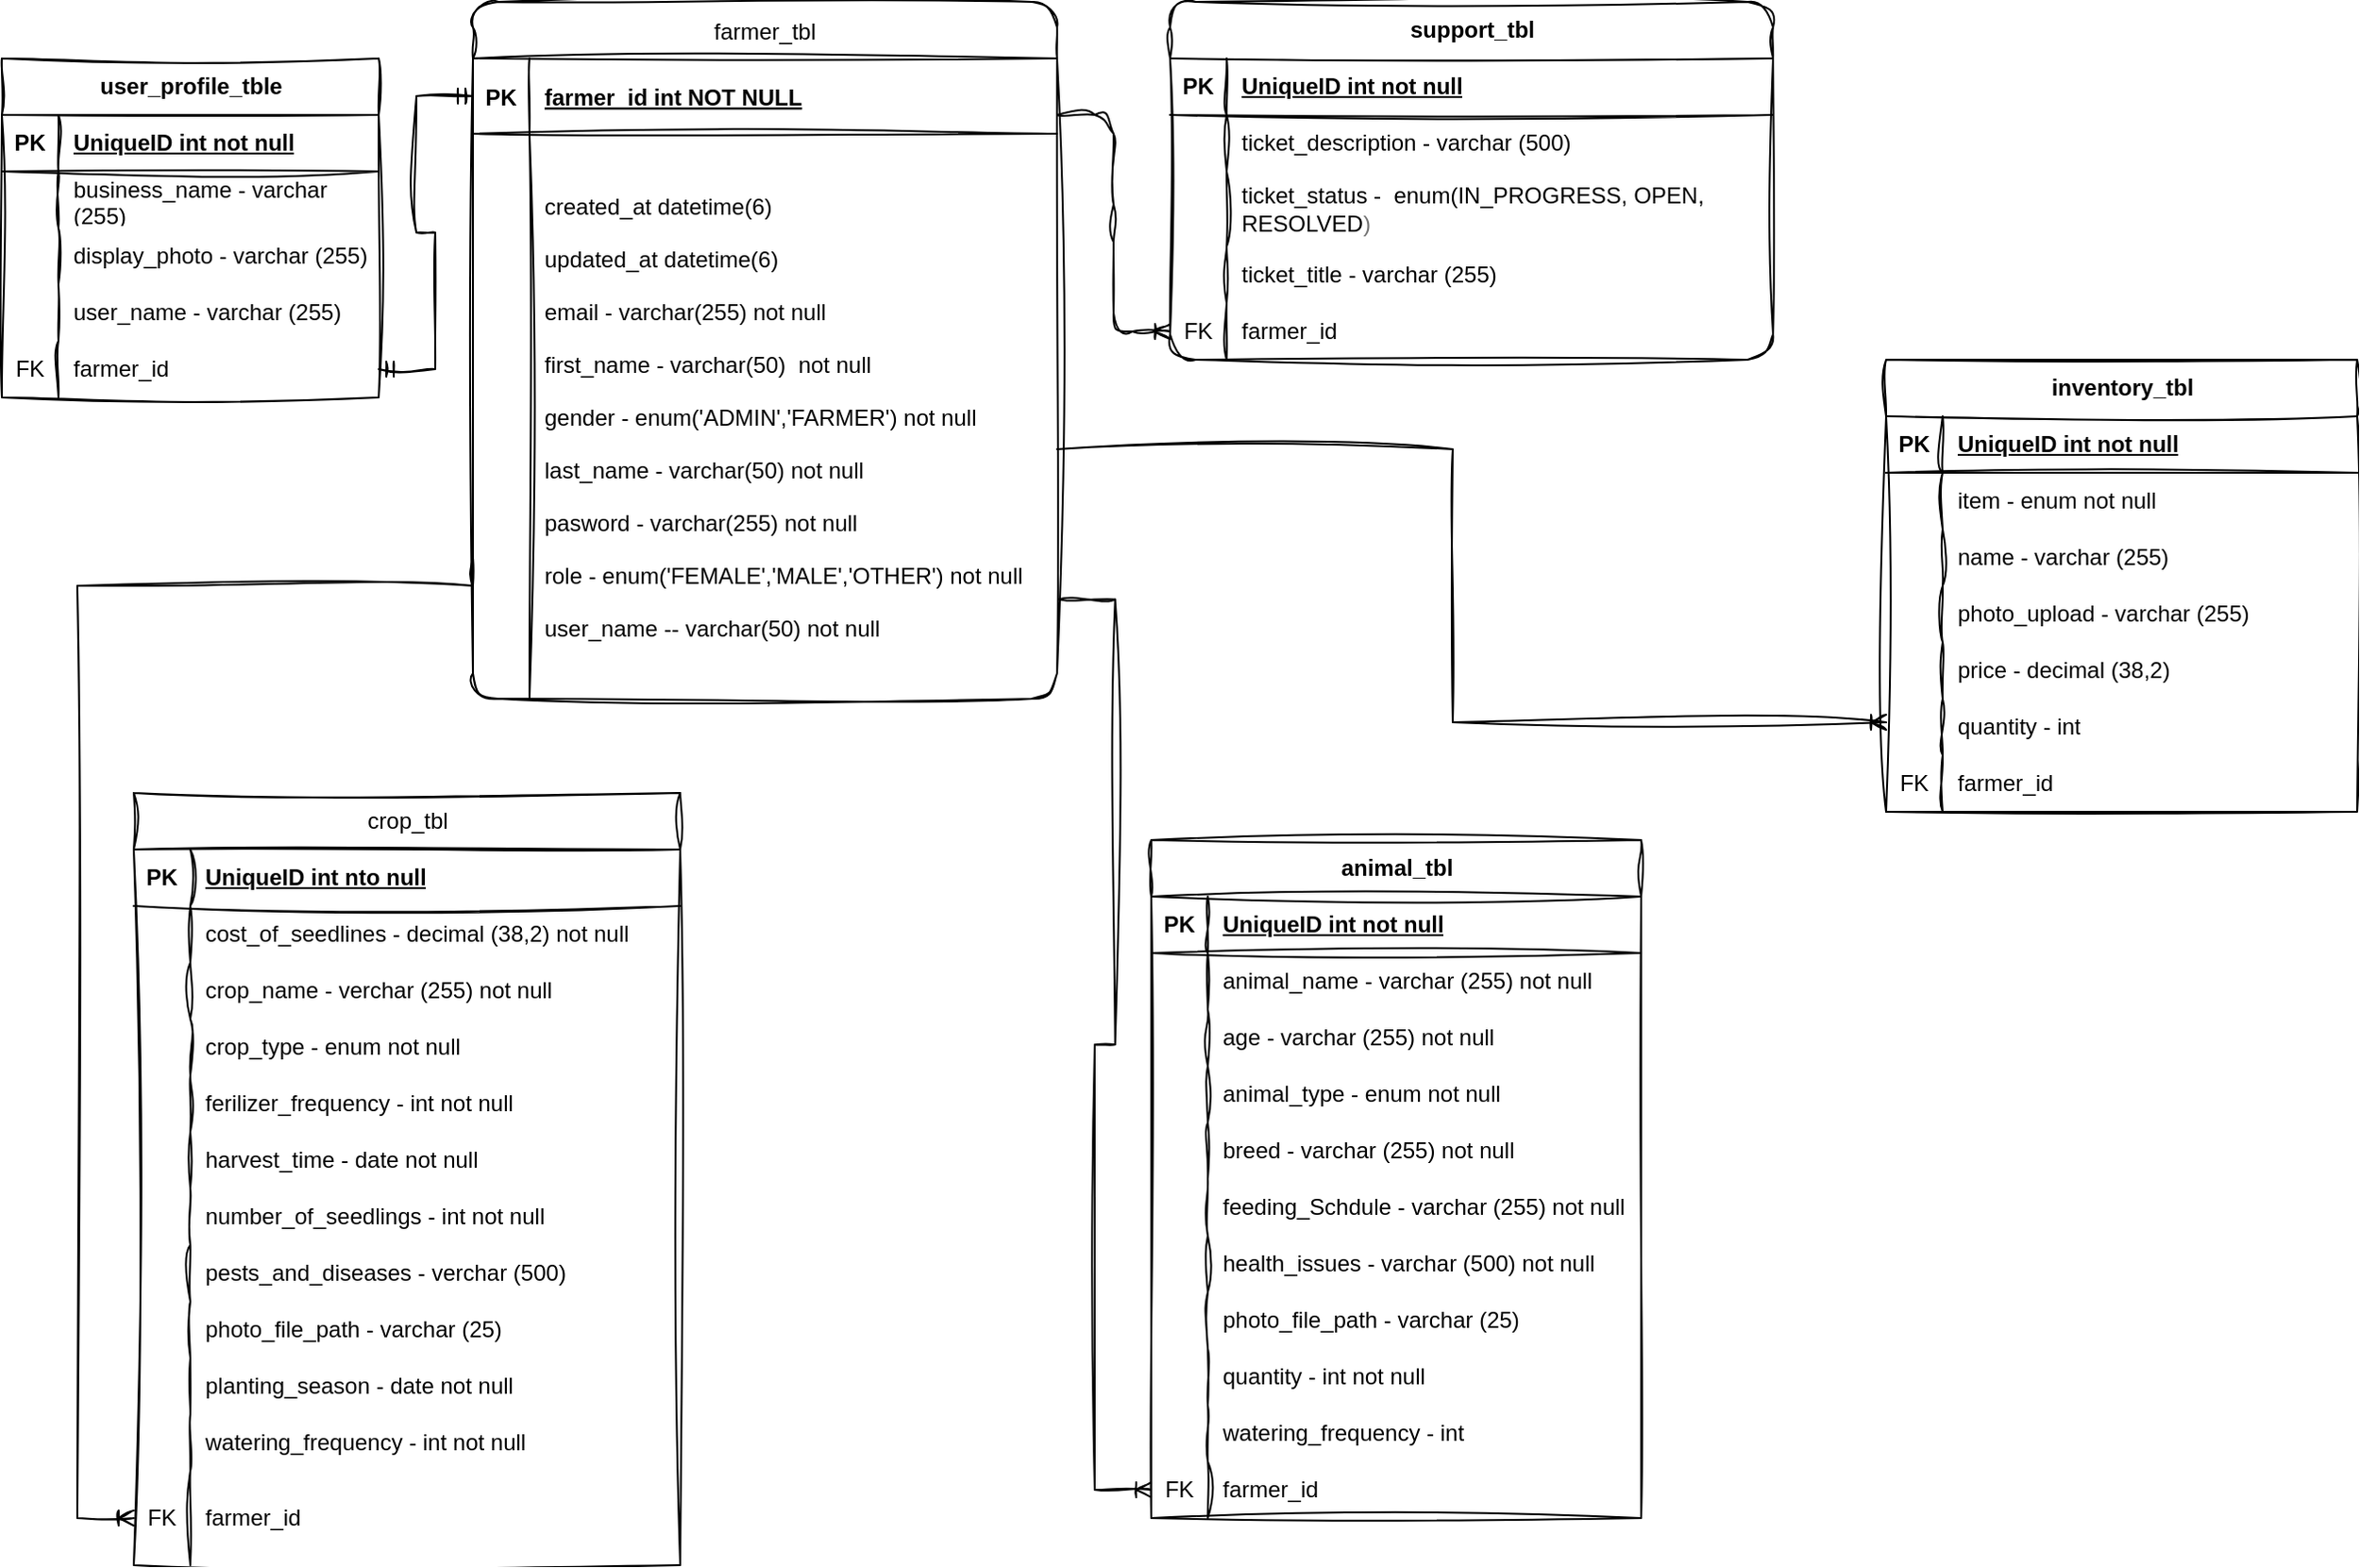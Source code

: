 <mxfile version="22.1.22" type="embed">
  <diagram id="R2lEEEUBdFMjLlhIrx00" name="Page-1">
    <mxGraphModel dx="2353" dy="1842" grid="1" gridSize="10" guides="1" tooltips="1" connect="1" arrows="1" fold="1" page="1" pageScale="1" pageWidth="850" pageHeight="1100" background="none" math="0" shadow="0" extFonts="Permanent Marker^https://fonts.googleapis.com/css?family=Permanent+Marker">
      <root>
        <mxCell id="0" />
        <mxCell id="1" parent="0" />
        <mxCell id="C-vyLk0tnHw3VtMMgP7b-23" value="farmer_tbl" style="shape=table;startSize=30;container=1;collapsible=1;childLayout=tableLayout;fixedRows=1;rowLines=0;fontStyle=0;align=center;resizeLast=1;rounded=1;sketch=1;curveFitting=1;jiggle=2;movable=1;resizable=1;rotatable=1;deletable=1;editable=1;locked=0;connectable=1;fontFamily=Helvetica;labelBorderColor=none;labelBackgroundColor=none;" parent="1" vertex="1">
          <mxGeometry x="220" y="-1100" width="310" height="370" as="geometry" />
        </mxCell>
        <mxCell id="C-vyLk0tnHw3VtMMgP7b-24" value="" style="shape=partialRectangle;collapsible=0;dropTarget=0;pointerEvents=0;fillColor=none;points=[[0,0.5],[1,0.5]];portConstraint=eastwest;top=0;left=0;right=0;bottom=1;rounded=1;sketch=1;curveFitting=1;jiggle=2;movable=1;resizable=1;rotatable=1;deletable=1;editable=1;locked=0;connectable=1;fontFamily=Helvetica;labelBorderColor=none;labelBackgroundColor=none;" parent="C-vyLk0tnHw3VtMMgP7b-23" vertex="1">
          <mxGeometry y="30" width="310" height="40" as="geometry" />
        </mxCell>
        <mxCell id="C-vyLk0tnHw3VtMMgP7b-25" value="PK" style="shape=partialRectangle;overflow=hidden;connectable=1;fillColor=none;top=0;left=0;bottom=0;right=0;fontStyle=1;rounded=1;sketch=1;curveFitting=1;jiggle=2;movable=1;resizable=1;rotatable=1;deletable=1;editable=1;locked=0;fontFamily=Helvetica;labelBorderColor=none;labelBackgroundColor=none;" parent="C-vyLk0tnHw3VtMMgP7b-24" vertex="1">
          <mxGeometry width="30" height="40" as="geometry">
            <mxRectangle width="30" height="40" as="alternateBounds" />
          </mxGeometry>
        </mxCell>
        <mxCell id="C-vyLk0tnHw3VtMMgP7b-26" value="farmer_id int NOT NULL " style="shape=partialRectangle;overflow=hidden;connectable=1;fillColor=none;top=0;left=0;bottom=0;right=0;align=left;spacingLeft=6;fontStyle=5;rounded=1;sketch=1;curveFitting=1;jiggle=2;movable=1;resizable=1;rotatable=1;deletable=1;editable=1;locked=0;fontFamily=Helvetica;labelBorderColor=none;labelBackgroundColor=none;" parent="C-vyLk0tnHw3VtMMgP7b-24" vertex="1">
          <mxGeometry x="30" width="280" height="40" as="geometry">
            <mxRectangle width="280" height="40" as="alternateBounds" />
          </mxGeometry>
        </mxCell>
        <mxCell id="C-vyLk0tnHw3VtMMgP7b-27" value="" style="shape=partialRectangle;collapsible=0;dropTarget=0;pointerEvents=0;fillColor=none;points=[[0,0.5],[1,0.5]];portConstraint=eastwest;top=0;left=0;right=0;bottom=0;rounded=1;sketch=1;curveFitting=1;jiggle=2;movable=1;resizable=1;rotatable=1;deletable=1;editable=1;locked=0;connectable=1;fontFamily=Helvetica;labelBorderColor=none;labelBackgroundColor=none;" parent="C-vyLk0tnHw3VtMMgP7b-23" vertex="1">
          <mxGeometry y="70" width="310" height="300" as="geometry" />
        </mxCell>
        <mxCell id="C-vyLk0tnHw3VtMMgP7b-28" value="" style="shape=partialRectangle;overflow=hidden;connectable=1;fillColor=none;top=0;left=0;bottom=0;right=0;rounded=1;sketch=1;curveFitting=1;jiggle=2;movable=1;resizable=1;rotatable=1;deletable=1;editable=1;locked=0;fontFamily=Helvetica;labelBorderColor=none;labelBackgroundColor=none;" parent="C-vyLk0tnHw3VtMMgP7b-27" vertex="1">
          <mxGeometry width="30" height="300" as="geometry">
            <mxRectangle width="30" height="300" as="alternateBounds" />
          </mxGeometry>
        </mxCell>
        <mxCell id="C-vyLk0tnHw3VtMMgP7b-29" value="created_at datetime(6)&#xa;&#xa;updated_at datetime(6)&#xa;&#xa;email - varchar(255) not null&#xa;&#xa;first_name - varchar(50)  not null&#xa;&#xa;gender - enum(&#39;ADMIN&#39;,&#39;FARMER&#39;) not null&#xa;&#xa;last_name - varchar(50) not null&#xa;&#xa;pasword - varchar(255) not null&#xa;&#xa;role - enum(&#39;FEMALE&#39;,&#39;MALE&#39;,&#39;OTHER&#39;) not null&#xa;&#xa;user_name -- varchar(50) not null" style="shape=partialRectangle;overflow=hidden;connectable=1;fillColor=none;top=0;left=0;bottom=0;right=0;align=left;spacingLeft=6;rounded=1;sketch=1;curveFitting=1;jiggle=2;movable=1;resizable=1;rotatable=1;deletable=1;editable=1;locked=0;fontStyle=0;fontFamily=Helvetica;labelBorderColor=none;labelBackgroundColor=none;" parent="C-vyLk0tnHw3VtMMgP7b-27" vertex="1">
          <mxGeometry x="30" width="280" height="300" as="geometry">
            <mxRectangle width="280" height="300" as="alternateBounds" />
          </mxGeometry>
        </mxCell>
        <mxCell id="FATveQEGhd6zlFOdwIm7-18" value="" style="edgeStyle=entityRelationEdgeStyle;fontSize=12;html=1;endArrow=ERoneToMany;rounded=1;sketch=1;curveFitting=1;jiggle=2;movable=1;resizable=1;rotatable=1;deletable=1;editable=1;locked=0;connectable=1;exitX=1;exitY=0.75;exitDx=0;exitDy=0;entryX=0;entryY=0.5;entryDx=0;entryDy=0;fontFamily=Helvetica;labelBorderColor=none;labelBackgroundColor=none;fontColor=default;" parent="1" source="C-vyLk0tnHw3VtMMgP7b-26" target="FATveQEGhd6zlFOdwIm7-33" edge="1">
          <mxGeometry width="100" height="100" relative="1" as="geometry">
            <mxPoint x="511" y="-270" as="sourcePoint" />
            <mxPoint x="611" y="-370" as="targetPoint" />
          </mxGeometry>
        </mxCell>
        <mxCell id="FATveQEGhd6zlFOdwIm7-19" value="support_tbl" style="shape=table;startSize=30;container=1;collapsible=1;childLayout=tableLayout;fixedRows=1;rowLines=0;fontStyle=1;align=center;resizeLast=1;html=1;rounded=1;sketch=1;curveFitting=1;jiggle=2;movable=1;resizable=1;rotatable=1;deletable=1;editable=1;locked=0;connectable=1;fontFamily=Helvetica;labelBorderColor=none;labelBackgroundColor=none;" parent="1" vertex="1">
          <mxGeometry x="590" y="-1100" width="320" height="190.0" as="geometry" />
        </mxCell>
        <mxCell id="FATveQEGhd6zlFOdwIm7-20" value="" style="shape=tableRow;horizontal=0;startSize=0;swimlaneHead=0;swimlaneBody=0;fillColor=none;collapsible=0;dropTarget=0;points=[[0,0.5],[1,0.5]];portConstraint=eastwest;top=0;left=0;right=0;bottom=1;rounded=1;sketch=1;curveFitting=1;jiggle=2;movable=1;resizable=1;rotatable=1;deletable=1;editable=1;locked=0;connectable=1;fontFamily=Helvetica;labelBorderColor=none;labelBackgroundColor=none;" parent="FATveQEGhd6zlFOdwIm7-19" vertex="1">
          <mxGeometry y="30" width="320" height="30" as="geometry" />
        </mxCell>
        <mxCell id="FATveQEGhd6zlFOdwIm7-21" value="PK" style="shape=partialRectangle;connectable=1;fillColor=none;top=0;left=0;bottom=0;right=0;fontStyle=1;overflow=hidden;whiteSpace=wrap;html=1;rounded=1;sketch=1;curveFitting=1;jiggle=2;movable=1;resizable=1;rotatable=1;deletable=1;editable=1;locked=0;fontFamily=Helvetica;labelBorderColor=none;labelBackgroundColor=none;" parent="FATveQEGhd6zlFOdwIm7-20" vertex="1">
          <mxGeometry width="30" height="30" as="geometry">
            <mxRectangle width="30" height="30" as="alternateBounds" />
          </mxGeometry>
        </mxCell>
        <mxCell id="FATveQEGhd6zlFOdwIm7-22" value="UniqueID int not null" style="shape=partialRectangle;connectable=1;fillColor=none;top=0;left=0;bottom=0;right=0;align=left;spacingLeft=6;fontStyle=5;overflow=hidden;whiteSpace=wrap;html=1;rounded=1;sketch=1;curveFitting=1;jiggle=2;movable=1;resizable=1;rotatable=1;deletable=1;editable=1;locked=0;fontFamily=Helvetica;labelBorderColor=none;labelBackgroundColor=none;" parent="FATveQEGhd6zlFOdwIm7-20" vertex="1">
          <mxGeometry x="30" width="290" height="30" as="geometry">
            <mxRectangle width="290" height="30" as="alternateBounds" />
          </mxGeometry>
        </mxCell>
        <mxCell id="FATveQEGhd6zlFOdwIm7-23" value="" style="shape=tableRow;horizontal=0;startSize=0;swimlaneHead=0;swimlaneBody=0;fillColor=none;collapsible=0;dropTarget=0;points=[[0,0.5],[1,0.5]];portConstraint=eastwest;top=0;left=0;right=0;bottom=0;rounded=1;sketch=1;curveFitting=1;jiggle=2;movable=1;resizable=1;rotatable=1;deletable=1;editable=1;locked=0;connectable=1;fontFamily=Helvetica;labelBorderColor=none;labelBackgroundColor=none;" parent="FATveQEGhd6zlFOdwIm7-19" vertex="1">
          <mxGeometry y="60" width="320" height="30" as="geometry" />
        </mxCell>
        <mxCell id="FATveQEGhd6zlFOdwIm7-24" value="" style="shape=partialRectangle;connectable=1;fillColor=none;top=0;left=0;bottom=0;right=0;editable=1;overflow=hidden;whiteSpace=wrap;html=1;rounded=1;sketch=1;curveFitting=1;jiggle=2;movable=1;resizable=1;rotatable=1;deletable=1;locked=0;fontFamily=Helvetica;labelBorderColor=none;labelBackgroundColor=none;" parent="FATveQEGhd6zlFOdwIm7-23" vertex="1">
          <mxGeometry width="30" height="30" as="geometry">
            <mxRectangle width="30" height="30" as="alternateBounds" />
          </mxGeometry>
        </mxCell>
        <mxCell id="FATveQEGhd6zlFOdwIm7-25" value="ticket_description - varchar (500)" style="shape=partialRectangle;connectable=1;fillColor=none;top=0;left=0;bottom=0;right=0;align=left;spacingLeft=6;overflow=hidden;whiteSpace=wrap;html=1;rounded=1;sketch=1;curveFitting=1;jiggle=2;movable=1;resizable=1;rotatable=1;deletable=1;editable=1;locked=0;fontFamily=Helvetica;labelBorderColor=none;labelBackgroundColor=none;" parent="FATveQEGhd6zlFOdwIm7-23" vertex="1">
          <mxGeometry x="30" width="290" height="30" as="geometry">
            <mxRectangle width="290" height="30" as="alternateBounds" />
          </mxGeometry>
        </mxCell>
        <mxCell id="FATveQEGhd6zlFOdwIm7-26" value="" style="shape=tableRow;horizontal=0;startSize=0;swimlaneHead=0;swimlaneBody=0;fillColor=none;collapsible=0;dropTarget=0;points=[[0,0.5],[1,0.5]];portConstraint=eastwest;top=0;left=0;right=0;bottom=0;rounded=1;sketch=1;curveFitting=1;jiggle=2;movable=1;resizable=1;rotatable=1;deletable=1;editable=1;locked=0;connectable=1;fontFamily=Helvetica;labelBorderColor=none;labelBackgroundColor=none;" parent="FATveQEGhd6zlFOdwIm7-19" vertex="1">
          <mxGeometry y="90" width="320" height="40" as="geometry" />
        </mxCell>
        <mxCell id="FATveQEGhd6zlFOdwIm7-27" value="" style="shape=partialRectangle;connectable=1;fillColor=none;top=0;left=0;bottom=0;right=0;editable=1;overflow=hidden;whiteSpace=wrap;html=1;rounded=1;sketch=1;curveFitting=1;jiggle=2;movable=1;resizable=1;rotatable=1;deletable=1;locked=0;fontFamily=Helvetica;labelBorderColor=none;labelBackgroundColor=none;" parent="FATveQEGhd6zlFOdwIm7-26" vertex="1">
          <mxGeometry width="30" height="40" as="geometry">
            <mxRectangle width="30" height="40" as="alternateBounds" />
          </mxGeometry>
        </mxCell>
        <mxCell id="FATveQEGhd6zlFOdwIm7-28" value="&lt;font&gt;ticket_status -&amp;nbsp; enum(IN_PROGRESS, OPEN, RESOLVED&lt;font style=&quot;&quot; color=&quot;#717171&quot;&gt;)&lt;/font&gt;&lt;/font&gt;" style="shape=partialRectangle;connectable=1;fillColor=none;top=0;left=0;bottom=0;right=0;align=left;spacingLeft=6;overflow=hidden;whiteSpace=wrap;html=1;rounded=1;sketch=1;curveFitting=1;jiggle=2;movable=1;resizable=1;rotatable=1;deletable=1;editable=1;locked=0;fontFamily=Helvetica;labelBorderColor=none;labelBackgroundColor=none;" parent="FATveQEGhd6zlFOdwIm7-26" vertex="1">
          <mxGeometry x="30" width="290" height="40" as="geometry">
            <mxRectangle width="290" height="40" as="alternateBounds" />
          </mxGeometry>
        </mxCell>
        <mxCell id="FATveQEGhd6zlFOdwIm7-29" value="" style="shape=tableRow;horizontal=0;startSize=0;swimlaneHead=0;swimlaneBody=0;fillColor=none;collapsible=0;dropTarget=0;points=[[0,0.5],[1,0.5]];portConstraint=eastwest;top=0;left=0;right=0;bottom=0;rounded=1;sketch=1;curveFitting=1;jiggle=2;movable=1;resizable=1;rotatable=1;deletable=1;editable=1;locked=0;connectable=1;fontFamily=Helvetica;labelBorderColor=none;labelBackgroundColor=none;" parent="FATveQEGhd6zlFOdwIm7-19" vertex="1">
          <mxGeometry y="130" width="320" height="30" as="geometry" />
        </mxCell>
        <mxCell id="FATveQEGhd6zlFOdwIm7-30" value="" style="shape=partialRectangle;connectable=1;fillColor=none;top=0;left=0;bottom=0;right=0;editable=1;overflow=hidden;whiteSpace=wrap;html=1;rounded=1;sketch=1;curveFitting=1;jiggle=2;movable=1;resizable=1;rotatable=1;deletable=1;locked=0;fontFamily=Helvetica;labelBorderColor=none;labelBackgroundColor=none;" parent="FATveQEGhd6zlFOdwIm7-29" vertex="1">
          <mxGeometry width="30" height="30" as="geometry">
            <mxRectangle width="30" height="30" as="alternateBounds" />
          </mxGeometry>
        </mxCell>
        <mxCell id="FATveQEGhd6zlFOdwIm7-31" value="ticket_title - varchar&amp;nbsp;(255)" style="shape=partialRectangle;connectable=1;fillColor=none;top=0;left=0;bottom=0;right=0;align=left;spacingLeft=6;overflow=hidden;whiteSpace=wrap;html=1;rounded=1;sketch=1;curveFitting=1;jiggle=2;movable=1;resizable=1;rotatable=1;deletable=1;editable=1;locked=0;fontFamily=Helvetica;labelBorderColor=none;labelBackgroundColor=none;" parent="FATveQEGhd6zlFOdwIm7-29" vertex="1">
          <mxGeometry x="30" width="290" height="30" as="geometry">
            <mxRectangle width="290" height="30" as="alternateBounds" />
          </mxGeometry>
        </mxCell>
        <mxCell id="FATveQEGhd6zlFOdwIm7-32" value="" style="shape=tableRow;horizontal=0;startSize=0;swimlaneHead=0;swimlaneBody=0;fillColor=none;collapsible=0;dropTarget=0;points=[[0,0.5],[1,0.5]];portConstraint=eastwest;top=0;left=0;right=0;bottom=0;rounded=1;sketch=1;curveFitting=1;jiggle=2;movable=1;resizable=1;rotatable=1;deletable=1;editable=1;locked=0;connectable=1;fontFamily=Helvetica;labelBorderColor=none;labelBackgroundColor=none;" parent="FATveQEGhd6zlFOdwIm7-19" vertex="1">
          <mxGeometry y="160" width="320" height="30" as="geometry" />
        </mxCell>
        <mxCell id="FATveQEGhd6zlFOdwIm7-33" value="FK" style="shape=partialRectangle;connectable=1;fillColor=none;top=0;left=0;bottom=0;right=0;editable=1;overflow=hidden;whiteSpace=wrap;html=1;rounded=1;sketch=1;curveFitting=1;jiggle=2;movable=1;resizable=1;rotatable=1;deletable=1;locked=0;fontFamily=Helvetica;labelBorderColor=none;labelBackgroundColor=none;" parent="FATveQEGhd6zlFOdwIm7-32" vertex="1">
          <mxGeometry width="30" height="30" as="geometry">
            <mxRectangle width="30" height="30" as="alternateBounds" />
          </mxGeometry>
        </mxCell>
        <mxCell id="FATveQEGhd6zlFOdwIm7-34" value="farmer_id" style="shape=partialRectangle;connectable=1;fillColor=none;top=0;left=0;bottom=0;right=0;align=left;spacingLeft=6;overflow=hidden;whiteSpace=wrap;html=1;rounded=1;sketch=1;curveFitting=1;jiggle=2;movable=1;resizable=1;rotatable=1;deletable=1;editable=1;locked=0;fontFamily=Helvetica;labelBorderColor=none;labelBackgroundColor=none;" parent="FATveQEGhd6zlFOdwIm7-32" vertex="1">
          <mxGeometry x="30" width="290" height="30" as="geometry">
            <mxRectangle width="290" height="30" as="alternateBounds" />
          </mxGeometry>
        </mxCell>
        <mxCell id="FATveQEGhd6zlFOdwIm7-77" value="user_profile_tble" style="shape=table;startSize=30;container=1;collapsible=1;childLayout=tableLayout;fixedRows=1;rowLines=0;fontStyle=1;align=center;resizeLast=1;html=1;sketch=1;hachureGap=4;jiggle=2;curveFitting=1;fontFamily=Helvetica;labelBorderColor=none;labelBackgroundColor=none;" parent="1" vertex="1">
          <mxGeometry x="-30" y="-1070" width="200" height="180" as="geometry" />
        </mxCell>
        <mxCell id="FATveQEGhd6zlFOdwIm7-78" value="" style="shape=tableRow;horizontal=0;startSize=0;swimlaneHead=0;swimlaneBody=0;fillColor=none;collapsible=0;dropTarget=0;points=[[0,0.5],[1,0.5]];portConstraint=eastwest;top=0;left=0;right=0;bottom=1;sketch=1;hachureGap=4;jiggle=2;curveFitting=1;fontFamily=Helvetica;labelBorderColor=none;labelBackgroundColor=none;" parent="FATveQEGhd6zlFOdwIm7-77" vertex="1">
          <mxGeometry y="30" width="200" height="30" as="geometry" />
        </mxCell>
        <mxCell id="FATveQEGhd6zlFOdwIm7-79" value="PK" style="shape=partialRectangle;connectable=0;fillColor=none;top=0;left=0;bottom=0;right=0;fontStyle=1;overflow=hidden;whiteSpace=wrap;html=1;sketch=1;hachureGap=4;jiggle=2;curveFitting=1;fontFamily=Helvetica;labelBorderColor=none;labelBackgroundColor=none;" parent="FATveQEGhd6zlFOdwIm7-78" vertex="1">
          <mxGeometry width="30" height="30" as="geometry">
            <mxRectangle width="30" height="30" as="alternateBounds" />
          </mxGeometry>
        </mxCell>
        <mxCell id="FATveQEGhd6zlFOdwIm7-80" value="UniqueID int not null" style="shape=partialRectangle;connectable=0;fillColor=none;top=0;left=0;bottom=0;right=0;align=left;spacingLeft=6;fontStyle=5;overflow=hidden;whiteSpace=wrap;html=1;sketch=1;hachureGap=4;jiggle=2;curveFitting=1;fontFamily=Helvetica;labelBorderColor=none;labelBackgroundColor=none;" parent="FATveQEGhd6zlFOdwIm7-78" vertex="1">
          <mxGeometry x="30" width="170" height="30" as="geometry">
            <mxRectangle width="170" height="30" as="alternateBounds" />
          </mxGeometry>
        </mxCell>
        <mxCell id="FATveQEGhd6zlFOdwIm7-81" value="" style="shape=tableRow;horizontal=0;startSize=0;swimlaneHead=0;swimlaneBody=0;fillColor=none;collapsible=0;dropTarget=0;points=[[0,0.5],[1,0.5]];portConstraint=eastwest;top=0;left=0;right=0;bottom=0;sketch=1;hachureGap=4;jiggle=2;curveFitting=1;fontFamily=Helvetica;labelBorderColor=none;labelBackgroundColor=none;" parent="FATveQEGhd6zlFOdwIm7-77" vertex="1">
          <mxGeometry y="60" width="200" height="30" as="geometry" />
        </mxCell>
        <mxCell id="FATveQEGhd6zlFOdwIm7-82" value="" style="shape=partialRectangle;connectable=0;fillColor=none;top=0;left=0;bottom=0;right=0;editable=1;overflow=hidden;whiteSpace=wrap;html=1;sketch=1;hachureGap=4;jiggle=2;curveFitting=1;fontFamily=Helvetica;labelBorderColor=none;labelBackgroundColor=none;" parent="FATveQEGhd6zlFOdwIm7-81" vertex="1">
          <mxGeometry width="30" height="30" as="geometry">
            <mxRectangle width="30" height="30" as="alternateBounds" />
          </mxGeometry>
        </mxCell>
        <mxCell id="FATveQEGhd6zlFOdwIm7-83" value="business_name - varchar (255)" style="shape=partialRectangle;connectable=0;fillColor=none;top=0;left=0;bottom=0;right=0;align=left;spacingLeft=6;overflow=hidden;whiteSpace=wrap;html=1;sketch=1;hachureGap=4;jiggle=2;curveFitting=1;fontFamily=Helvetica;labelBorderColor=none;labelBackgroundColor=none;" parent="FATveQEGhd6zlFOdwIm7-81" vertex="1">
          <mxGeometry x="30" width="170" height="30" as="geometry">
            <mxRectangle width="170" height="30" as="alternateBounds" />
          </mxGeometry>
        </mxCell>
        <mxCell id="FATveQEGhd6zlFOdwIm7-84" value="" style="shape=tableRow;horizontal=0;startSize=0;swimlaneHead=0;swimlaneBody=0;fillColor=none;collapsible=0;dropTarget=0;points=[[0,0.5],[1,0.5]];portConstraint=eastwest;top=0;left=0;right=0;bottom=0;sketch=1;hachureGap=4;jiggle=2;curveFitting=1;fontFamily=Helvetica;labelBorderColor=none;labelBackgroundColor=none;" parent="FATveQEGhd6zlFOdwIm7-77" vertex="1">
          <mxGeometry y="90" width="200" height="30" as="geometry" />
        </mxCell>
        <mxCell id="FATveQEGhd6zlFOdwIm7-85" value="" style="shape=partialRectangle;connectable=0;fillColor=none;top=0;left=0;bottom=0;right=0;editable=1;overflow=hidden;whiteSpace=wrap;html=1;sketch=1;hachureGap=4;jiggle=2;curveFitting=1;fontFamily=Helvetica;labelBorderColor=none;labelBackgroundColor=none;" parent="FATveQEGhd6zlFOdwIm7-84" vertex="1">
          <mxGeometry width="30" height="30" as="geometry">
            <mxRectangle width="30" height="30" as="alternateBounds" />
          </mxGeometry>
        </mxCell>
        <mxCell id="FATveQEGhd6zlFOdwIm7-86" value="display_photo - varchar (255)" style="shape=partialRectangle;connectable=0;fillColor=none;top=0;left=0;bottom=0;right=0;align=left;spacingLeft=6;overflow=hidden;whiteSpace=wrap;html=1;sketch=1;hachureGap=4;jiggle=2;curveFitting=1;fontFamily=Helvetica;labelBorderColor=none;labelBackgroundColor=none;" parent="FATveQEGhd6zlFOdwIm7-84" vertex="1">
          <mxGeometry x="30" width="170" height="30" as="geometry">
            <mxRectangle width="170" height="30" as="alternateBounds" />
          </mxGeometry>
        </mxCell>
        <mxCell id="FATveQEGhd6zlFOdwIm7-87" value="" style="shape=tableRow;horizontal=0;startSize=0;swimlaneHead=0;swimlaneBody=0;fillColor=none;collapsible=0;dropTarget=0;points=[[0,0.5],[1,0.5]];portConstraint=eastwest;top=0;left=0;right=0;bottom=0;sketch=1;hachureGap=4;jiggle=2;curveFitting=1;fontFamily=Helvetica;labelBorderColor=none;labelBackgroundColor=none;" parent="FATveQEGhd6zlFOdwIm7-77" vertex="1">
          <mxGeometry y="120" width="200" height="30" as="geometry" />
        </mxCell>
        <mxCell id="FATveQEGhd6zlFOdwIm7-88" value="" style="shape=partialRectangle;connectable=0;fillColor=none;top=0;left=0;bottom=0;right=0;editable=1;overflow=hidden;whiteSpace=wrap;html=1;sketch=1;hachureGap=4;jiggle=2;curveFitting=1;fontFamily=Helvetica;labelBorderColor=none;labelBackgroundColor=none;" parent="FATveQEGhd6zlFOdwIm7-87" vertex="1">
          <mxGeometry width="30" height="30" as="geometry">
            <mxRectangle width="30" height="30" as="alternateBounds" />
          </mxGeometry>
        </mxCell>
        <mxCell id="FATveQEGhd6zlFOdwIm7-89" value="user_name - varchar&amp;nbsp;(255)" style="shape=partialRectangle;connectable=0;fillColor=none;top=0;left=0;bottom=0;right=0;align=left;spacingLeft=6;overflow=hidden;whiteSpace=wrap;html=1;sketch=1;hachureGap=4;jiggle=2;curveFitting=1;fontFamily=Helvetica;labelBorderColor=none;labelBackgroundColor=none;" parent="FATveQEGhd6zlFOdwIm7-87" vertex="1">
          <mxGeometry x="30" width="170" height="30" as="geometry">
            <mxRectangle width="170" height="30" as="alternateBounds" />
          </mxGeometry>
        </mxCell>
        <mxCell id="FATveQEGhd6zlFOdwIm7-100" value="" style="shape=tableRow;horizontal=0;startSize=0;swimlaneHead=0;swimlaneBody=0;fillColor=none;collapsible=0;dropTarget=0;points=[[0,0.5],[1,0.5]];portConstraint=eastwest;top=0;left=0;right=0;bottom=0;sketch=1;hachureGap=4;jiggle=2;curveFitting=1;fontFamily=Helvetica;labelBorderColor=none;labelBackgroundColor=none;" parent="FATveQEGhd6zlFOdwIm7-77" vertex="1">
          <mxGeometry y="150" width="200" height="30" as="geometry" />
        </mxCell>
        <mxCell id="FATveQEGhd6zlFOdwIm7-101" value="FK" style="shape=partialRectangle;connectable=0;fillColor=none;top=0;left=0;bottom=0;right=0;editable=1;overflow=hidden;whiteSpace=wrap;html=1;sketch=1;hachureGap=4;jiggle=2;curveFitting=1;fontFamily=Helvetica;labelBorderColor=none;labelBackgroundColor=none;" parent="FATveQEGhd6zlFOdwIm7-100" vertex="1">
          <mxGeometry width="30" height="30" as="geometry">
            <mxRectangle width="30" height="30" as="alternateBounds" />
          </mxGeometry>
        </mxCell>
        <mxCell id="FATveQEGhd6zlFOdwIm7-102" value="farmer_id" style="shape=partialRectangle;connectable=0;fillColor=none;top=0;left=0;bottom=0;right=0;align=left;spacingLeft=6;overflow=hidden;whiteSpace=wrap;html=1;sketch=1;hachureGap=4;jiggle=2;curveFitting=1;fontFamily=Helvetica;labelBorderColor=none;labelBackgroundColor=none;" parent="FATveQEGhd6zlFOdwIm7-100" vertex="1">
          <mxGeometry x="30" width="170" height="30" as="geometry">
            <mxRectangle width="170" height="30" as="alternateBounds" />
          </mxGeometry>
        </mxCell>
        <mxCell id="FATveQEGhd6zlFOdwIm7-117" value="" style="edgeStyle=entityRelationEdgeStyle;fontSize=12;html=1;endArrow=ERmandOne;startArrow=ERmandOne;rounded=0;sketch=1;hachureGap=4;jiggle=2;curveFitting=1;fontFamily=Helvetica;exitX=1;exitY=0.5;exitDx=0;exitDy=0;entryX=0;entryY=0.5;entryDx=0;entryDy=0;labelBorderColor=none;labelBackgroundColor=none;fontColor=default;" parent="1" source="FATveQEGhd6zlFOdwIm7-100" target="C-vyLk0tnHw3VtMMgP7b-25" edge="1">
          <mxGeometry width="100" height="100" relative="1" as="geometry">
            <mxPoint x="50.0" y="-441.18" as="sourcePoint" />
            <mxPoint x="182.52" y="-504.4" as="targetPoint" />
            <Array as="points">
              <mxPoint x="-117.48" y="-660" />
              <mxPoint x="-147.48" y="-660" />
            </Array>
          </mxGeometry>
        </mxCell>
        <mxCell id="FATveQEGhd6zlFOdwIm7-158" value="" style="fontSize=12;html=1;endArrow=ERoneToMany;rounded=0;sketch=1;hachureGap=4;jiggle=2;curveFitting=1;fontFamily=Helvetica;edgeStyle=orthogonalEdgeStyle;elbow=vertical;exitX=0;exitY=0.75;exitDx=0;exitDy=0;labelBorderColor=none;labelBackgroundColor=none;fontColor=default;" parent="1" source="C-vyLk0tnHw3VtMMgP7b-28" target="FATveQEGhd6zlFOdwIm7-153" edge="1">
          <mxGeometry width="100" height="100" relative="1" as="geometry">
            <mxPoint x="230" y="-790" as="sourcePoint" />
            <mxPoint x="120" y="-470" as="targetPoint" />
            <Array as="points">
              <mxPoint x="220" y="-790" />
              <mxPoint x="10" y="-790" />
              <mxPoint x="10" y="-295" />
            </Array>
          </mxGeometry>
        </mxCell>
        <mxCell id="FATveQEGhd6zlFOdwIm7-103" value="crop_tbl" style="shape=table;startSize=30;container=1;collapsible=1;childLayout=tableLayout;fixedRows=1;rowLines=0;align=center;resizeLast=1;html=1;sketch=1;hachureGap=4;jiggle=2;curveFitting=1;fontFamily=Helvetica;labelBorderColor=none;labelBackgroundColor=none;" parent="1" vertex="1">
          <mxGeometry x="40" y="-680" width="290" height="410" as="geometry" />
        </mxCell>
        <mxCell id="FATveQEGhd6zlFOdwIm7-104" value="" style="shape=tableRow;horizontal=0;startSize=0;swimlaneHead=0;swimlaneBody=0;fillColor=none;collapsible=0;dropTarget=0;points=[[0,0.5],[1,0.5]];portConstraint=eastwest;top=0;left=0;right=0;bottom=1;sketch=1;hachureGap=4;jiggle=2;curveFitting=1;fontFamily=Helvetica;labelBorderColor=none;labelBackgroundColor=none;" parent="FATveQEGhd6zlFOdwIm7-103" vertex="1">
          <mxGeometry y="30" width="290" height="30" as="geometry" />
        </mxCell>
        <mxCell id="FATveQEGhd6zlFOdwIm7-105" value="PK" style="shape=partialRectangle;connectable=0;fillColor=none;top=0;left=0;bottom=0;right=0;fontStyle=1;overflow=hidden;whiteSpace=wrap;html=1;sketch=1;hachureGap=4;jiggle=2;curveFitting=1;fontFamily=Helvetica;labelBorderColor=none;labelBackgroundColor=none;" parent="FATveQEGhd6zlFOdwIm7-104" vertex="1">
          <mxGeometry width="30" height="30" as="geometry">
            <mxRectangle width="30" height="30" as="alternateBounds" />
          </mxGeometry>
        </mxCell>
        <mxCell id="FATveQEGhd6zlFOdwIm7-106" value="UniqueID int nto null" style="shape=partialRectangle;connectable=0;fillColor=none;top=0;left=0;bottom=0;right=0;align=left;spacingLeft=6;fontStyle=5;overflow=hidden;whiteSpace=wrap;html=1;sketch=1;hachureGap=4;jiggle=2;curveFitting=1;fontFamily=Helvetica;labelBorderColor=none;labelBackgroundColor=none;" parent="FATveQEGhd6zlFOdwIm7-104" vertex="1">
          <mxGeometry x="30" width="260" height="30" as="geometry">
            <mxRectangle width="260" height="30" as="alternateBounds" />
          </mxGeometry>
        </mxCell>
        <mxCell id="FATveQEGhd6zlFOdwIm7-107" value="" style="shape=tableRow;horizontal=0;startSize=0;swimlaneHead=0;swimlaneBody=0;fillColor=none;collapsible=0;dropTarget=0;points=[[0,0.5],[1,0.5]];portConstraint=eastwest;top=0;left=0;right=0;bottom=0;sketch=1;hachureGap=4;jiggle=2;curveFitting=1;fontFamily=Helvetica;labelBorderColor=none;labelBackgroundColor=none;" parent="FATveQEGhd6zlFOdwIm7-103" vertex="1">
          <mxGeometry y="60" width="290" height="30" as="geometry" />
        </mxCell>
        <mxCell id="FATveQEGhd6zlFOdwIm7-108" value="" style="shape=partialRectangle;connectable=0;fillColor=none;top=0;left=0;bottom=0;right=0;editable=1;overflow=hidden;whiteSpace=wrap;html=1;sketch=1;hachureGap=4;jiggle=2;curveFitting=1;fontFamily=Helvetica;labelBorderColor=none;labelBackgroundColor=none;" parent="FATveQEGhd6zlFOdwIm7-107" vertex="1">
          <mxGeometry width="30" height="30" as="geometry">
            <mxRectangle width="30" height="30" as="alternateBounds" />
          </mxGeometry>
        </mxCell>
        <mxCell id="FATveQEGhd6zlFOdwIm7-109" value="cost_of_seedlines - decimal (38,2) not null" style="shape=partialRectangle;connectable=0;fillColor=none;top=0;left=0;bottom=0;right=0;align=left;spacingLeft=6;overflow=hidden;whiteSpace=wrap;html=1;sketch=1;hachureGap=4;jiggle=2;curveFitting=1;fontFamily=Helvetica;labelBorderColor=none;labelBackgroundColor=none;" parent="FATveQEGhd6zlFOdwIm7-107" vertex="1">
          <mxGeometry x="30" width="260" height="30" as="geometry">
            <mxRectangle width="260" height="30" as="alternateBounds" />
          </mxGeometry>
        </mxCell>
        <mxCell id="FATveQEGhd6zlFOdwIm7-110" value="" style="shape=tableRow;horizontal=0;startSize=0;swimlaneHead=0;swimlaneBody=0;fillColor=none;collapsible=0;dropTarget=0;points=[[0,0.5],[1,0.5]];portConstraint=eastwest;top=0;left=0;right=0;bottom=0;sketch=1;hachureGap=4;jiggle=2;curveFitting=1;fontFamily=Helvetica;labelBorderColor=none;labelBackgroundColor=none;" parent="FATveQEGhd6zlFOdwIm7-103" vertex="1">
          <mxGeometry y="90" width="290" height="30" as="geometry" />
        </mxCell>
        <mxCell id="FATveQEGhd6zlFOdwIm7-111" value="" style="shape=partialRectangle;connectable=0;fillColor=none;top=0;left=0;bottom=0;right=0;editable=1;overflow=hidden;whiteSpace=wrap;html=1;sketch=1;hachureGap=4;jiggle=2;curveFitting=1;fontFamily=Helvetica;labelBorderColor=none;labelBackgroundColor=none;" parent="FATveQEGhd6zlFOdwIm7-110" vertex="1">
          <mxGeometry width="30" height="30" as="geometry">
            <mxRectangle width="30" height="30" as="alternateBounds" />
          </mxGeometry>
        </mxCell>
        <mxCell id="FATveQEGhd6zlFOdwIm7-112" value="crop_name - verchar (255) not null" style="shape=partialRectangle;connectable=0;fillColor=none;top=0;left=0;bottom=0;right=0;align=left;spacingLeft=6;overflow=hidden;whiteSpace=wrap;html=1;sketch=1;hachureGap=4;jiggle=2;curveFitting=1;fontFamily=Helvetica;labelBorderColor=none;labelBackgroundColor=none;" parent="FATveQEGhd6zlFOdwIm7-110" vertex="1">
          <mxGeometry x="30" width="260" height="30" as="geometry">
            <mxRectangle width="260" height="30" as="alternateBounds" />
          </mxGeometry>
        </mxCell>
        <mxCell id="FATveQEGhd6zlFOdwIm7-113" value="" style="shape=tableRow;horizontal=0;startSize=0;swimlaneHead=0;swimlaneBody=0;fillColor=none;collapsible=0;dropTarget=0;points=[[0,0.5],[1,0.5]];portConstraint=eastwest;top=0;left=0;right=0;bottom=0;sketch=1;hachureGap=4;jiggle=2;curveFitting=1;fontFamily=Helvetica;labelBorderColor=none;labelBackgroundColor=none;" parent="FATveQEGhd6zlFOdwIm7-103" vertex="1">
          <mxGeometry y="120" width="290" height="30" as="geometry" />
        </mxCell>
        <mxCell id="FATveQEGhd6zlFOdwIm7-114" value="" style="shape=partialRectangle;connectable=0;fillColor=none;top=0;left=0;bottom=0;right=0;editable=1;overflow=hidden;whiteSpace=wrap;html=1;sketch=1;hachureGap=4;jiggle=2;curveFitting=1;fontFamily=Helvetica;labelBorderColor=none;labelBackgroundColor=none;" parent="FATveQEGhd6zlFOdwIm7-113" vertex="1">
          <mxGeometry width="30" height="30" as="geometry">
            <mxRectangle width="30" height="30" as="alternateBounds" />
          </mxGeometry>
        </mxCell>
        <mxCell id="FATveQEGhd6zlFOdwIm7-115" value="crop_type - enum not null" style="shape=partialRectangle;connectable=0;top=0;left=0;bottom=0;right=0;align=left;spacingLeft=6;overflow=hidden;whiteSpace=wrap;html=1;sketch=1;hachureGap=4;jiggle=2;curveFitting=1;fontFamily=Helvetica;fillColor=none;labelBorderColor=none;labelBackgroundColor=none;" parent="FATveQEGhd6zlFOdwIm7-113" vertex="1">
          <mxGeometry x="30" width="260" height="30" as="geometry">
            <mxRectangle width="260" height="30" as="alternateBounds" />
          </mxGeometry>
        </mxCell>
        <mxCell id="FATveQEGhd6zlFOdwIm7-132" value="" style="shape=tableRow;horizontal=0;startSize=0;swimlaneHead=0;swimlaneBody=0;fillColor=none;collapsible=0;dropTarget=0;points=[[0,0.5],[1,0.5]];portConstraint=eastwest;top=0;left=0;right=0;bottom=0;sketch=1;hachureGap=4;jiggle=2;curveFitting=1;fontFamily=Helvetica;labelBorderColor=none;labelBackgroundColor=none;" parent="FATveQEGhd6zlFOdwIm7-103" vertex="1">
          <mxGeometry y="150" width="290" height="30" as="geometry" />
        </mxCell>
        <mxCell id="FATveQEGhd6zlFOdwIm7-133" value="" style="shape=partialRectangle;connectable=0;fillColor=none;top=0;left=0;bottom=0;right=0;editable=1;overflow=hidden;whiteSpace=wrap;html=1;sketch=1;hachureGap=4;jiggle=2;curveFitting=1;fontFamily=Helvetica;labelBorderColor=none;labelBackgroundColor=none;" parent="FATveQEGhd6zlFOdwIm7-132" vertex="1">
          <mxGeometry width="30" height="30" as="geometry">
            <mxRectangle width="30" height="30" as="alternateBounds" />
          </mxGeometry>
        </mxCell>
        <mxCell id="FATveQEGhd6zlFOdwIm7-134" value="ferilizer_frequency - int not null" style="shape=partialRectangle;connectable=0;fillColor=none;top=0;left=0;bottom=0;right=0;align=left;spacingLeft=6;overflow=hidden;whiteSpace=wrap;html=1;sketch=1;hachureGap=4;jiggle=2;curveFitting=1;fontFamily=Helvetica;labelBorderColor=none;labelBackgroundColor=none;" parent="FATveQEGhd6zlFOdwIm7-132" vertex="1">
          <mxGeometry x="30" width="260" height="30" as="geometry">
            <mxRectangle width="260" height="30" as="alternateBounds" />
          </mxGeometry>
        </mxCell>
        <mxCell id="FATveQEGhd6zlFOdwIm7-135" value="" style="shape=tableRow;horizontal=0;startSize=0;swimlaneHead=0;swimlaneBody=0;fillColor=none;collapsible=0;dropTarget=0;points=[[0,0.5],[1,0.5]];portConstraint=eastwest;top=0;left=0;right=0;bottom=0;sketch=1;hachureGap=4;jiggle=2;curveFitting=1;fontFamily=Helvetica;labelBorderColor=none;labelBackgroundColor=none;" parent="FATveQEGhd6zlFOdwIm7-103" vertex="1">
          <mxGeometry y="180" width="290" height="30" as="geometry" />
        </mxCell>
        <mxCell id="FATveQEGhd6zlFOdwIm7-136" value="" style="shape=partialRectangle;connectable=0;fillColor=none;top=0;left=0;bottom=0;right=0;editable=1;overflow=hidden;whiteSpace=wrap;html=1;sketch=1;hachureGap=4;jiggle=2;curveFitting=1;fontFamily=Helvetica;labelBorderColor=none;labelBackgroundColor=none;" parent="FATveQEGhd6zlFOdwIm7-135" vertex="1">
          <mxGeometry width="30" height="30" as="geometry">
            <mxRectangle width="30" height="30" as="alternateBounds" />
          </mxGeometry>
        </mxCell>
        <mxCell id="FATveQEGhd6zlFOdwIm7-137" value="harvest_time - date not null" style="shape=partialRectangle;connectable=0;fillColor=none;top=0;left=0;bottom=0;right=0;align=left;spacingLeft=6;overflow=hidden;whiteSpace=wrap;html=1;sketch=1;hachureGap=4;jiggle=2;curveFitting=1;fontFamily=Helvetica;labelBorderColor=none;labelBackgroundColor=none;" parent="FATveQEGhd6zlFOdwIm7-135" vertex="1">
          <mxGeometry x="30" width="260" height="30" as="geometry">
            <mxRectangle width="260" height="30" as="alternateBounds" />
          </mxGeometry>
        </mxCell>
        <mxCell id="FATveQEGhd6zlFOdwIm7-138" value="" style="shape=tableRow;horizontal=0;startSize=0;swimlaneHead=0;swimlaneBody=0;fillColor=none;collapsible=0;dropTarget=0;points=[[0,0.5],[1,0.5]];portConstraint=eastwest;top=0;left=0;right=0;bottom=0;sketch=1;hachureGap=4;jiggle=2;curveFitting=1;fontFamily=Helvetica;labelBorderColor=none;labelBackgroundColor=none;" parent="FATveQEGhd6zlFOdwIm7-103" vertex="1">
          <mxGeometry y="210" width="290" height="30" as="geometry" />
        </mxCell>
        <mxCell id="FATveQEGhd6zlFOdwIm7-139" value="" style="shape=partialRectangle;connectable=0;fillColor=none;top=0;left=0;bottom=0;right=0;editable=1;overflow=hidden;whiteSpace=wrap;html=1;sketch=1;hachureGap=4;jiggle=2;curveFitting=1;fontFamily=Helvetica;labelBorderColor=none;labelBackgroundColor=none;" parent="FATveQEGhd6zlFOdwIm7-138" vertex="1">
          <mxGeometry width="30" height="30" as="geometry">
            <mxRectangle width="30" height="30" as="alternateBounds" />
          </mxGeometry>
        </mxCell>
        <mxCell id="FATveQEGhd6zlFOdwIm7-140" value="number_of_seedlings - int not null" style="shape=partialRectangle;connectable=0;fillColor=none;top=0;left=0;bottom=0;right=0;align=left;spacingLeft=6;overflow=hidden;whiteSpace=wrap;html=1;sketch=1;hachureGap=4;jiggle=2;curveFitting=1;fontFamily=Helvetica;labelBorderColor=none;labelBackgroundColor=none;" parent="FATveQEGhd6zlFOdwIm7-138" vertex="1">
          <mxGeometry x="30" width="260" height="30" as="geometry">
            <mxRectangle width="260" height="30" as="alternateBounds" />
          </mxGeometry>
        </mxCell>
        <mxCell id="FATveQEGhd6zlFOdwIm7-141" value="" style="shape=tableRow;horizontal=0;startSize=0;swimlaneHead=0;swimlaneBody=0;fillColor=none;collapsible=0;dropTarget=0;points=[[0,0.5],[1,0.5]];portConstraint=eastwest;top=0;left=0;right=0;bottom=0;sketch=1;hachureGap=4;jiggle=2;curveFitting=1;fontFamily=Helvetica;labelBorderColor=none;labelBackgroundColor=none;" parent="FATveQEGhd6zlFOdwIm7-103" vertex="1">
          <mxGeometry y="240" width="290" height="30" as="geometry" />
        </mxCell>
        <mxCell id="FATveQEGhd6zlFOdwIm7-142" value="" style="shape=partialRectangle;connectable=0;fillColor=none;top=0;left=0;bottom=0;right=0;editable=1;overflow=hidden;whiteSpace=wrap;html=1;sketch=1;hachureGap=4;jiggle=2;curveFitting=1;fontFamily=Helvetica;labelBorderColor=none;labelBackgroundColor=none;" parent="FATveQEGhd6zlFOdwIm7-141" vertex="1">
          <mxGeometry width="30" height="30" as="geometry">
            <mxRectangle width="30" height="30" as="alternateBounds" />
          </mxGeometry>
        </mxCell>
        <mxCell id="FATveQEGhd6zlFOdwIm7-143" value="pests_and_diseases - verchar (500)&amp;nbsp;" style="shape=partialRectangle;connectable=0;fillColor=none;top=0;left=0;bottom=0;right=0;align=left;spacingLeft=6;overflow=hidden;whiteSpace=wrap;html=1;sketch=1;hachureGap=4;jiggle=2;curveFitting=1;fontFamily=Helvetica;labelBorderColor=none;labelBackgroundColor=none;" parent="FATveQEGhd6zlFOdwIm7-141" vertex="1">
          <mxGeometry x="30" width="260" height="30" as="geometry">
            <mxRectangle width="260" height="30" as="alternateBounds" />
          </mxGeometry>
        </mxCell>
        <mxCell id="FATveQEGhd6zlFOdwIm7-144" value="" style="shape=tableRow;horizontal=0;startSize=0;swimlaneHead=0;swimlaneBody=0;fillColor=none;collapsible=0;dropTarget=0;points=[[0,0.5],[1,0.5]];portConstraint=eastwest;top=0;left=0;right=0;bottom=0;sketch=1;hachureGap=4;jiggle=2;curveFitting=1;fontFamily=Helvetica;labelBorderColor=none;labelBackgroundColor=none;" parent="FATveQEGhd6zlFOdwIm7-103" vertex="1">
          <mxGeometry y="270" width="290" height="30" as="geometry" />
        </mxCell>
        <mxCell id="FATveQEGhd6zlFOdwIm7-145" value="" style="shape=partialRectangle;connectable=0;fillColor=none;top=0;left=0;bottom=0;right=0;editable=1;overflow=hidden;whiteSpace=wrap;html=1;sketch=1;hachureGap=4;jiggle=2;curveFitting=1;fontFamily=Helvetica;labelBorderColor=none;labelBackgroundColor=none;" parent="FATveQEGhd6zlFOdwIm7-144" vertex="1">
          <mxGeometry width="30" height="30" as="geometry">
            <mxRectangle width="30" height="30" as="alternateBounds" />
          </mxGeometry>
        </mxCell>
        <mxCell id="FATveQEGhd6zlFOdwIm7-146" value="photo_file_path - varchar (25)" style="shape=partialRectangle;connectable=0;fillColor=none;top=0;left=0;bottom=0;right=0;align=left;spacingLeft=6;overflow=hidden;whiteSpace=wrap;html=1;sketch=1;hachureGap=4;jiggle=2;curveFitting=1;fontFamily=Helvetica;labelBorderColor=none;labelBackgroundColor=none;" parent="FATveQEGhd6zlFOdwIm7-144" vertex="1">
          <mxGeometry x="30" width="260" height="30" as="geometry">
            <mxRectangle width="260" height="30" as="alternateBounds" />
          </mxGeometry>
        </mxCell>
        <mxCell id="FATveQEGhd6zlFOdwIm7-147" value="" style="shape=tableRow;horizontal=0;startSize=0;swimlaneHead=0;swimlaneBody=0;fillColor=none;collapsible=0;dropTarget=0;points=[[0,0.5],[1,0.5]];portConstraint=eastwest;top=0;left=0;right=0;bottom=0;sketch=1;hachureGap=4;jiggle=2;curveFitting=1;fontFamily=Helvetica;labelBorderColor=none;labelBackgroundColor=none;" parent="FATveQEGhd6zlFOdwIm7-103" vertex="1">
          <mxGeometry y="300" width="290" height="30" as="geometry" />
        </mxCell>
        <mxCell id="FATveQEGhd6zlFOdwIm7-148" value="" style="shape=partialRectangle;connectable=0;fillColor=none;top=0;left=0;bottom=0;right=0;editable=1;overflow=hidden;whiteSpace=wrap;html=1;sketch=1;hachureGap=4;jiggle=2;curveFitting=1;fontFamily=Helvetica;labelBorderColor=none;labelBackgroundColor=none;" parent="FATveQEGhd6zlFOdwIm7-147" vertex="1">
          <mxGeometry width="30" height="30" as="geometry">
            <mxRectangle width="30" height="30" as="alternateBounds" />
          </mxGeometry>
        </mxCell>
        <mxCell id="FATveQEGhd6zlFOdwIm7-149" value="planting_season - date not null" style="shape=partialRectangle;connectable=0;fillColor=none;top=0;left=0;bottom=0;right=0;align=left;spacingLeft=6;overflow=hidden;whiteSpace=wrap;html=1;sketch=1;hachureGap=4;jiggle=2;curveFitting=1;fontFamily=Helvetica;labelBorderColor=none;labelBackgroundColor=none;" parent="FATveQEGhd6zlFOdwIm7-147" vertex="1">
          <mxGeometry x="30" width="260" height="30" as="geometry">
            <mxRectangle width="260" height="30" as="alternateBounds" />
          </mxGeometry>
        </mxCell>
        <mxCell id="FATveQEGhd6zlFOdwIm7-150" value="" style="shape=tableRow;horizontal=0;startSize=0;swimlaneHead=0;swimlaneBody=0;fillColor=none;collapsible=0;dropTarget=0;points=[[0,0.5],[1,0.5]];portConstraint=eastwest;top=0;left=0;right=0;bottom=0;sketch=1;hachureGap=4;jiggle=2;curveFitting=1;fontFamily=Helvetica;labelBorderColor=none;labelBackgroundColor=none;" parent="FATveQEGhd6zlFOdwIm7-103" vertex="1">
          <mxGeometry y="330" width="290" height="30" as="geometry" />
        </mxCell>
        <mxCell id="FATveQEGhd6zlFOdwIm7-151" value="" style="shape=partialRectangle;connectable=0;fillColor=none;top=0;left=0;bottom=0;right=0;editable=1;overflow=hidden;whiteSpace=wrap;html=1;sketch=1;hachureGap=4;jiggle=2;curveFitting=1;fontFamily=Helvetica;labelBorderColor=none;labelBackgroundColor=none;" parent="FATveQEGhd6zlFOdwIm7-150" vertex="1">
          <mxGeometry width="30" height="30" as="geometry">
            <mxRectangle width="30" height="30" as="alternateBounds" />
          </mxGeometry>
        </mxCell>
        <mxCell id="FATveQEGhd6zlFOdwIm7-152" value="watering_frequency - int not null" style="shape=partialRectangle;connectable=0;fillColor=none;top=0;left=0;bottom=0;right=0;align=left;spacingLeft=6;overflow=hidden;whiteSpace=wrap;html=1;sketch=1;hachureGap=4;jiggle=2;curveFitting=1;fontFamily=Helvetica;labelBorderColor=none;labelBackgroundColor=none;" parent="FATveQEGhd6zlFOdwIm7-150" vertex="1">
          <mxGeometry x="30" width="260" height="30" as="geometry">
            <mxRectangle width="260" height="30" as="alternateBounds" />
          </mxGeometry>
        </mxCell>
        <mxCell id="FATveQEGhd6zlFOdwIm7-153" value="" style="shape=tableRow;horizontal=0;startSize=0;swimlaneHead=0;swimlaneBody=0;fillColor=none;collapsible=0;dropTarget=0;points=[[0,0.5],[1,0.5]];portConstraint=eastwest;top=0;left=0;right=0;bottom=0;sketch=1;hachureGap=4;jiggle=2;curveFitting=1;fontFamily=Helvetica;labelBorderColor=none;labelBackgroundColor=none;" parent="FATveQEGhd6zlFOdwIm7-103" vertex="1">
          <mxGeometry y="360" width="290" height="50" as="geometry" />
        </mxCell>
        <mxCell id="FATveQEGhd6zlFOdwIm7-154" value="FK" style="shape=partialRectangle;connectable=0;fillColor=none;top=0;left=0;bottom=0;right=0;editable=1;overflow=hidden;whiteSpace=wrap;html=1;sketch=1;hachureGap=4;jiggle=2;curveFitting=1;fontFamily=Helvetica;labelBorderColor=none;labelBackgroundColor=none;" parent="FATveQEGhd6zlFOdwIm7-153" vertex="1">
          <mxGeometry width="30" height="50" as="geometry">
            <mxRectangle width="30" height="50" as="alternateBounds" />
          </mxGeometry>
        </mxCell>
        <mxCell id="FATveQEGhd6zlFOdwIm7-155" value="farmer_id" style="shape=partialRectangle;connectable=0;fillColor=none;top=0;left=0;bottom=0;right=0;align=left;spacingLeft=6;overflow=hidden;whiteSpace=wrap;html=1;sketch=1;hachureGap=4;jiggle=2;curveFitting=1;fontFamily=Helvetica;labelBorderColor=none;labelBackgroundColor=none;" parent="FATveQEGhd6zlFOdwIm7-153" vertex="1">
          <mxGeometry x="30" width="260" height="50" as="geometry">
            <mxRectangle width="260" height="50" as="alternateBounds" />
          </mxGeometry>
        </mxCell>
        <mxCell id="FATveQEGhd6zlFOdwIm7-162" value="" style="edgeStyle=entityRelationEdgeStyle;fontSize=12;html=1;endArrow=ERoneToMany;rounded=0;sketch=1;hachureGap=4;jiggle=2;curveFitting=1;fontFamily=Helvetica;exitX=1.003;exitY=0.824;exitDx=0;exitDy=0;exitPerimeter=0;labelBorderColor=none;labelBackgroundColor=none;fontColor=default;entryX=0;entryY=0.5;entryDx=0;entryDy=0;" parent="1" source="C-vyLk0tnHw3VtMMgP7b-29" target="FATveQEGhd6zlFOdwIm7-209" edge="1">
          <mxGeometry width="100" height="100" relative="1" as="geometry">
            <mxPoint x="550" y="-640" as="sourcePoint" />
            <mxPoint x="630" y="-560" as="targetPoint" />
            <Array as="points">
              <mxPoint x="530" y="-640" />
              <mxPoint x="530" y="-640" />
              <mxPoint x="560" y="-470" />
            </Array>
          </mxGeometry>
        </mxCell>
        <mxCell id="FATveQEGhd6zlFOdwIm7-163" value="animal_tbl" style="shape=table;startSize=30;container=1;collapsible=1;childLayout=tableLayout;fixedRows=1;rowLines=0;fontStyle=1;align=center;resizeLast=1;html=1;sketch=1;hachureGap=4;jiggle=2;curveFitting=1;fontFamily=Helvetica;labelBorderColor=none;labelBackgroundColor=none;" parent="1" vertex="1">
          <mxGeometry x="580" y="-655" width="260" height="360" as="geometry" />
        </mxCell>
        <mxCell id="FATveQEGhd6zlFOdwIm7-164" value="" style="shape=tableRow;horizontal=0;startSize=0;swimlaneHead=0;swimlaneBody=0;fillColor=none;collapsible=0;dropTarget=0;points=[[0,0.5],[1,0.5]];portConstraint=eastwest;top=0;left=0;right=0;bottom=1;sketch=1;hachureGap=4;jiggle=2;curveFitting=1;fontFamily=Helvetica;labelBorderColor=none;labelBackgroundColor=none;" parent="FATveQEGhd6zlFOdwIm7-163" vertex="1">
          <mxGeometry y="30" width="260" height="30" as="geometry" />
        </mxCell>
        <mxCell id="FATveQEGhd6zlFOdwIm7-165" value="PK" style="shape=partialRectangle;connectable=0;fillColor=none;top=0;left=0;bottom=0;right=0;fontStyle=1;overflow=hidden;whiteSpace=wrap;html=1;sketch=1;hachureGap=4;jiggle=2;curveFitting=1;fontFamily=Helvetica;labelBorderColor=none;labelBackgroundColor=none;" parent="FATveQEGhd6zlFOdwIm7-164" vertex="1">
          <mxGeometry width="30" height="30" as="geometry">
            <mxRectangle width="30" height="30" as="alternateBounds" />
          </mxGeometry>
        </mxCell>
        <mxCell id="FATveQEGhd6zlFOdwIm7-166" value="UniqueID int not null" style="shape=partialRectangle;connectable=0;fillColor=none;top=0;left=0;bottom=0;right=0;align=left;spacingLeft=6;fontStyle=5;overflow=hidden;whiteSpace=wrap;html=1;sketch=1;hachureGap=4;jiggle=2;curveFitting=1;fontFamily=Helvetica;labelBorderColor=none;labelBackgroundColor=none;" parent="FATveQEGhd6zlFOdwIm7-164" vertex="1">
          <mxGeometry x="30" width="230" height="30" as="geometry">
            <mxRectangle width="230" height="30" as="alternateBounds" />
          </mxGeometry>
        </mxCell>
        <mxCell id="FATveQEGhd6zlFOdwIm7-167" value="" style="shape=tableRow;horizontal=0;startSize=0;swimlaneHead=0;swimlaneBody=0;fillColor=none;collapsible=0;dropTarget=0;points=[[0,0.5],[1,0.5]];portConstraint=eastwest;top=0;left=0;right=0;bottom=0;sketch=1;hachureGap=4;jiggle=2;curveFitting=1;fontFamily=Helvetica;labelBorderColor=none;labelBackgroundColor=none;" parent="FATveQEGhd6zlFOdwIm7-163" vertex="1">
          <mxGeometry y="60" width="260" height="30" as="geometry" />
        </mxCell>
        <mxCell id="FATveQEGhd6zlFOdwIm7-168" value="" style="shape=partialRectangle;connectable=0;fillColor=none;top=0;left=0;bottom=0;right=0;editable=1;overflow=hidden;whiteSpace=wrap;html=1;sketch=1;hachureGap=4;jiggle=2;curveFitting=1;fontFamily=Helvetica;labelBorderColor=none;labelBackgroundColor=none;" parent="FATveQEGhd6zlFOdwIm7-167" vertex="1">
          <mxGeometry width="30" height="30" as="geometry">
            <mxRectangle width="30" height="30" as="alternateBounds" />
          </mxGeometry>
        </mxCell>
        <mxCell id="FATveQEGhd6zlFOdwIm7-169" value="animal_name - varchar (255) not null" style="shape=partialRectangle;connectable=0;fillColor=none;top=0;left=0;bottom=0;right=0;align=left;spacingLeft=6;overflow=hidden;whiteSpace=wrap;html=1;sketch=1;hachureGap=4;jiggle=2;curveFitting=1;fontFamily=Helvetica;labelBorderColor=none;labelBackgroundColor=none;" parent="FATveQEGhd6zlFOdwIm7-167" vertex="1">
          <mxGeometry x="30" width="230" height="30" as="geometry">
            <mxRectangle width="230" height="30" as="alternateBounds" />
          </mxGeometry>
        </mxCell>
        <mxCell id="FATveQEGhd6zlFOdwIm7-170" value="" style="shape=tableRow;horizontal=0;startSize=0;swimlaneHead=0;swimlaneBody=0;fillColor=none;collapsible=0;dropTarget=0;points=[[0,0.5],[1,0.5]];portConstraint=eastwest;top=0;left=0;right=0;bottom=0;sketch=1;hachureGap=4;jiggle=2;curveFitting=1;fontFamily=Helvetica;labelBorderColor=none;labelBackgroundColor=none;" parent="FATveQEGhd6zlFOdwIm7-163" vertex="1">
          <mxGeometry y="90" width="260" height="30" as="geometry" />
        </mxCell>
        <mxCell id="FATveQEGhd6zlFOdwIm7-171" value="" style="shape=partialRectangle;connectable=0;fillColor=none;top=0;left=0;bottom=0;right=0;editable=1;overflow=hidden;whiteSpace=wrap;html=1;sketch=1;hachureGap=4;jiggle=2;curveFitting=1;fontFamily=Helvetica;labelBorderColor=none;labelBackgroundColor=none;" parent="FATveQEGhd6zlFOdwIm7-170" vertex="1">
          <mxGeometry width="30" height="30" as="geometry">
            <mxRectangle width="30" height="30" as="alternateBounds" />
          </mxGeometry>
        </mxCell>
        <mxCell id="FATveQEGhd6zlFOdwIm7-172" value="age - varchar (255) not null" style="shape=partialRectangle;connectable=0;fillColor=none;top=0;left=0;bottom=0;right=0;align=left;spacingLeft=6;overflow=hidden;whiteSpace=wrap;html=1;sketch=1;hachureGap=4;jiggle=2;curveFitting=1;fontFamily=Helvetica;labelBorderColor=none;labelBackgroundColor=none;" parent="FATveQEGhd6zlFOdwIm7-170" vertex="1">
          <mxGeometry x="30" width="230" height="30" as="geometry">
            <mxRectangle width="230" height="30" as="alternateBounds" />
          </mxGeometry>
        </mxCell>
        <mxCell id="FATveQEGhd6zlFOdwIm7-173" value="" style="shape=tableRow;horizontal=0;startSize=0;swimlaneHead=0;swimlaneBody=0;fillColor=none;collapsible=0;dropTarget=0;points=[[0,0.5],[1,0.5]];portConstraint=eastwest;top=0;left=0;right=0;bottom=0;sketch=1;hachureGap=4;jiggle=2;curveFitting=1;fontFamily=Helvetica;labelBorderColor=none;labelBackgroundColor=none;" parent="FATveQEGhd6zlFOdwIm7-163" vertex="1">
          <mxGeometry y="120" width="260" height="30" as="geometry" />
        </mxCell>
        <mxCell id="FATveQEGhd6zlFOdwIm7-174" value="" style="shape=partialRectangle;connectable=0;fillColor=none;top=0;left=0;bottom=0;right=0;editable=1;overflow=hidden;whiteSpace=wrap;html=1;sketch=1;hachureGap=4;jiggle=2;curveFitting=1;fontFamily=Helvetica;labelBorderColor=none;labelBackgroundColor=none;" parent="FATveQEGhd6zlFOdwIm7-173" vertex="1">
          <mxGeometry width="30" height="30" as="geometry">
            <mxRectangle width="30" height="30" as="alternateBounds" />
          </mxGeometry>
        </mxCell>
        <mxCell id="FATveQEGhd6zlFOdwIm7-175" value="animal_type - enum not null" style="shape=partialRectangle;connectable=0;fillColor=none;top=0;left=0;bottom=0;right=0;align=left;spacingLeft=6;overflow=hidden;whiteSpace=wrap;html=1;sketch=1;hachureGap=4;jiggle=2;curveFitting=1;fontFamily=Helvetica;labelBorderColor=none;labelBackgroundColor=none;" parent="FATveQEGhd6zlFOdwIm7-173" vertex="1">
          <mxGeometry x="30" width="230" height="30" as="geometry">
            <mxRectangle width="230" height="30" as="alternateBounds" />
          </mxGeometry>
        </mxCell>
        <mxCell id="FATveQEGhd6zlFOdwIm7-178" value="" style="shape=tableRow;horizontal=0;startSize=0;swimlaneHead=0;swimlaneBody=0;fillColor=none;collapsible=0;dropTarget=0;points=[[0,0.5],[1,0.5]];portConstraint=eastwest;top=0;left=0;right=0;bottom=0;sketch=1;hachureGap=4;jiggle=2;curveFitting=1;fontFamily=Helvetica;labelBorderColor=none;labelBackgroundColor=none;" parent="FATveQEGhd6zlFOdwIm7-163" vertex="1">
          <mxGeometry y="150" width="260" height="30" as="geometry" />
        </mxCell>
        <mxCell id="FATveQEGhd6zlFOdwIm7-179" value="" style="shape=partialRectangle;connectable=0;fillColor=none;top=0;left=0;bottom=0;right=0;editable=1;overflow=hidden;whiteSpace=wrap;html=1;sketch=1;hachureGap=4;jiggle=2;curveFitting=1;fontFamily=Helvetica;labelBorderColor=none;labelBackgroundColor=none;" parent="FATveQEGhd6zlFOdwIm7-178" vertex="1">
          <mxGeometry width="30" height="30" as="geometry">
            <mxRectangle width="30" height="30" as="alternateBounds" />
          </mxGeometry>
        </mxCell>
        <mxCell id="FATveQEGhd6zlFOdwIm7-180" value="breed - varchar (255) not null" style="shape=partialRectangle;connectable=0;fillColor=none;top=0;left=0;bottom=0;right=0;align=left;spacingLeft=6;overflow=hidden;whiteSpace=wrap;html=1;sketch=1;hachureGap=4;jiggle=2;curveFitting=1;fontFamily=Helvetica;labelBorderColor=none;labelBackgroundColor=none;" parent="FATveQEGhd6zlFOdwIm7-178" vertex="1">
          <mxGeometry x="30" width="230" height="30" as="geometry">
            <mxRectangle width="230" height="30" as="alternateBounds" />
          </mxGeometry>
        </mxCell>
        <mxCell id="FATveQEGhd6zlFOdwIm7-194" value="" style="shape=tableRow;horizontal=0;startSize=0;swimlaneHead=0;swimlaneBody=0;fillColor=none;collapsible=0;dropTarget=0;points=[[0,0.5],[1,0.5]];portConstraint=eastwest;top=0;left=0;right=0;bottom=0;sketch=1;hachureGap=4;jiggle=2;curveFitting=1;fontFamily=Helvetica;labelBorderColor=none;labelBackgroundColor=none;" parent="FATveQEGhd6zlFOdwIm7-163" vertex="1">
          <mxGeometry y="180" width="260" height="30" as="geometry" />
        </mxCell>
        <mxCell id="FATveQEGhd6zlFOdwIm7-195" value="" style="shape=partialRectangle;connectable=0;fillColor=none;top=0;left=0;bottom=0;right=0;editable=1;overflow=hidden;whiteSpace=wrap;html=1;sketch=1;hachureGap=4;jiggle=2;curveFitting=1;fontFamily=Helvetica;labelBorderColor=none;labelBackgroundColor=none;" parent="FATveQEGhd6zlFOdwIm7-194" vertex="1">
          <mxGeometry width="30" height="30" as="geometry">
            <mxRectangle width="30" height="30" as="alternateBounds" />
          </mxGeometry>
        </mxCell>
        <mxCell id="FATveQEGhd6zlFOdwIm7-196" value="feeding_Schdule - varchar (255) not null" style="shape=partialRectangle;connectable=0;fillColor=none;top=0;left=0;bottom=0;right=0;align=left;spacingLeft=6;overflow=hidden;whiteSpace=wrap;html=1;sketch=1;hachureGap=4;jiggle=2;curveFitting=1;fontFamily=Helvetica;labelBorderColor=none;labelBackgroundColor=none;" parent="FATveQEGhd6zlFOdwIm7-194" vertex="1">
          <mxGeometry x="30" width="230" height="30" as="geometry">
            <mxRectangle width="230" height="30" as="alternateBounds" />
          </mxGeometry>
        </mxCell>
        <mxCell id="FATveQEGhd6zlFOdwIm7-197" value="" style="shape=tableRow;horizontal=0;startSize=0;swimlaneHead=0;swimlaneBody=0;fillColor=none;collapsible=0;dropTarget=0;points=[[0,0.5],[1,0.5]];portConstraint=eastwest;top=0;left=0;right=0;bottom=0;sketch=1;hachureGap=4;jiggle=2;curveFitting=1;fontFamily=Helvetica;labelBorderColor=none;labelBackgroundColor=none;" parent="FATveQEGhd6zlFOdwIm7-163" vertex="1">
          <mxGeometry y="210" width="260" height="30" as="geometry" />
        </mxCell>
        <mxCell id="FATveQEGhd6zlFOdwIm7-198" value="" style="shape=partialRectangle;connectable=0;fillColor=none;top=0;left=0;bottom=0;right=0;editable=1;overflow=hidden;whiteSpace=wrap;html=1;sketch=1;hachureGap=4;jiggle=2;curveFitting=1;fontFamily=Helvetica;labelBorderColor=none;labelBackgroundColor=none;" parent="FATveQEGhd6zlFOdwIm7-197" vertex="1">
          <mxGeometry width="30" height="30" as="geometry">
            <mxRectangle width="30" height="30" as="alternateBounds" />
          </mxGeometry>
        </mxCell>
        <mxCell id="FATveQEGhd6zlFOdwIm7-199" value="health_issues - varchar (500) not null" style="shape=partialRectangle;connectable=0;fillColor=none;top=0;left=0;bottom=0;right=0;align=left;spacingLeft=6;overflow=hidden;whiteSpace=wrap;html=1;sketch=1;hachureGap=4;jiggle=2;curveFitting=1;fontFamily=Helvetica;labelBorderColor=none;labelBackgroundColor=none;" parent="FATveQEGhd6zlFOdwIm7-197" vertex="1">
          <mxGeometry x="30" width="230" height="30" as="geometry">
            <mxRectangle width="230" height="30" as="alternateBounds" />
          </mxGeometry>
        </mxCell>
        <mxCell id="FATveQEGhd6zlFOdwIm7-200" value="" style="shape=tableRow;horizontal=0;startSize=0;swimlaneHead=0;swimlaneBody=0;fillColor=none;collapsible=0;dropTarget=0;points=[[0,0.5],[1,0.5]];portConstraint=eastwest;top=0;left=0;right=0;bottom=0;sketch=1;hachureGap=4;jiggle=2;curveFitting=1;fontFamily=Helvetica;labelBorderColor=none;labelBackgroundColor=none;" parent="FATveQEGhd6zlFOdwIm7-163" vertex="1">
          <mxGeometry y="240" width="260" height="30" as="geometry" />
        </mxCell>
        <mxCell id="FATveQEGhd6zlFOdwIm7-201" value="" style="shape=partialRectangle;connectable=0;fillColor=none;top=0;left=0;bottom=0;right=0;editable=1;overflow=hidden;whiteSpace=wrap;html=1;sketch=1;hachureGap=4;jiggle=2;curveFitting=1;fontFamily=Helvetica;labelBorderColor=none;labelBackgroundColor=none;" parent="FATveQEGhd6zlFOdwIm7-200" vertex="1">
          <mxGeometry width="30" height="30" as="geometry">
            <mxRectangle width="30" height="30" as="alternateBounds" />
          </mxGeometry>
        </mxCell>
        <mxCell id="FATveQEGhd6zlFOdwIm7-202" value="photo_file_path - varchar (25)" style="shape=partialRectangle;connectable=0;fillColor=none;top=0;left=0;bottom=0;right=0;align=left;spacingLeft=6;overflow=hidden;whiteSpace=wrap;html=1;sketch=1;hachureGap=4;jiggle=2;curveFitting=1;fontFamily=Helvetica;labelBorderColor=none;labelBackgroundColor=none;" parent="FATveQEGhd6zlFOdwIm7-200" vertex="1">
          <mxGeometry x="30" width="230" height="30" as="geometry">
            <mxRectangle width="230" height="30" as="alternateBounds" />
          </mxGeometry>
        </mxCell>
        <mxCell id="FATveQEGhd6zlFOdwIm7-203" value="" style="shape=tableRow;horizontal=0;startSize=0;swimlaneHead=0;swimlaneBody=0;fillColor=none;collapsible=0;dropTarget=0;points=[[0,0.5],[1,0.5]];portConstraint=eastwest;top=0;left=0;right=0;bottom=0;sketch=1;hachureGap=4;jiggle=2;curveFitting=1;fontFamily=Helvetica;labelBorderColor=none;labelBackgroundColor=none;" parent="FATveQEGhd6zlFOdwIm7-163" vertex="1">
          <mxGeometry y="270" width="260" height="30" as="geometry" />
        </mxCell>
        <mxCell id="FATveQEGhd6zlFOdwIm7-204" value="" style="shape=partialRectangle;connectable=0;fillColor=none;top=0;left=0;bottom=0;right=0;editable=1;overflow=hidden;whiteSpace=wrap;html=1;sketch=1;hachureGap=4;jiggle=2;curveFitting=1;fontFamily=Helvetica;labelBorderColor=none;labelBackgroundColor=none;" parent="FATveQEGhd6zlFOdwIm7-203" vertex="1">
          <mxGeometry width="30" height="30" as="geometry">
            <mxRectangle width="30" height="30" as="alternateBounds" />
          </mxGeometry>
        </mxCell>
        <mxCell id="FATveQEGhd6zlFOdwIm7-205" value="quantity - int not null" style="shape=partialRectangle;connectable=0;fillColor=none;top=0;left=0;bottom=0;right=0;align=left;spacingLeft=6;overflow=hidden;whiteSpace=wrap;html=1;sketch=1;hachureGap=4;jiggle=2;curveFitting=1;fontFamily=Helvetica;labelBorderColor=none;labelBackgroundColor=none;" parent="FATveQEGhd6zlFOdwIm7-203" vertex="1">
          <mxGeometry x="30" width="230" height="30" as="geometry">
            <mxRectangle width="230" height="30" as="alternateBounds" />
          </mxGeometry>
        </mxCell>
        <mxCell id="FATveQEGhd6zlFOdwIm7-206" value="" style="shape=tableRow;horizontal=0;startSize=0;swimlaneHead=0;swimlaneBody=0;fillColor=none;collapsible=0;dropTarget=0;points=[[0,0.5],[1,0.5]];portConstraint=eastwest;top=0;left=0;right=0;bottom=0;sketch=1;hachureGap=4;jiggle=2;curveFitting=1;fontFamily=Helvetica;labelBorderColor=none;labelBackgroundColor=none;" parent="FATveQEGhd6zlFOdwIm7-163" vertex="1">
          <mxGeometry y="300" width="260" height="30" as="geometry" />
        </mxCell>
        <mxCell id="FATveQEGhd6zlFOdwIm7-207" value="" style="shape=partialRectangle;connectable=0;fillColor=none;top=0;left=0;bottom=0;right=0;editable=1;overflow=hidden;whiteSpace=wrap;html=1;sketch=1;hachureGap=4;jiggle=2;curveFitting=1;fontFamily=Helvetica;labelBorderColor=none;labelBackgroundColor=none;" parent="FATveQEGhd6zlFOdwIm7-206" vertex="1">
          <mxGeometry width="30" height="30" as="geometry">
            <mxRectangle width="30" height="30" as="alternateBounds" />
          </mxGeometry>
        </mxCell>
        <mxCell id="FATveQEGhd6zlFOdwIm7-208" value="watering_frequency - int" style="shape=partialRectangle;connectable=0;fillColor=none;top=0;left=0;bottom=0;right=0;align=left;spacingLeft=6;overflow=hidden;whiteSpace=wrap;html=1;sketch=1;hachureGap=4;jiggle=2;curveFitting=1;fontFamily=Helvetica;labelBorderColor=none;labelBackgroundColor=none;" parent="FATveQEGhd6zlFOdwIm7-206" vertex="1">
          <mxGeometry x="30" width="230" height="30" as="geometry">
            <mxRectangle width="230" height="30" as="alternateBounds" />
          </mxGeometry>
        </mxCell>
        <mxCell id="FATveQEGhd6zlFOdwIm7-209" value="" style="shape=tableRow;horizontal=0;startSize=0;swimlaneHead=0;swimlaneBody=0;fillColor=none;collapsible=0;dropTarget=0;points=[[0,0.5],[1,0.5]];portConstraint=eastwest;top=0;left=0;right=0;bottom=0;sketch=1;hachureGap=4;jiggle=2;curveFitting=1;fontFamily=Helvetica;labelBorderColor=none;labelBackgroundColor=none;" parent="FATveQEGhd6zlFOdwIm7-163" vertex="1">
          <mxGeometry y="330" width="260" height="30" as="geometry" />
        </mxCell>
        <mxCell id="FATveQEGhd6zlFOdwIm7-210" value="FK" style="shape=partialRectangle;connectable=0;fillColor=none;top=0;left=0;bottom=0;right=0;editable=1;overflow=hidden;whiteSpace=wrap;html=1;sketch=1;hachureGap=4;jiggle=2;curveFitting=1;fontFamily=Helvetica;labelBorderColor=none;labelBackgroundColor=none;" parent="FATveQEGhd6zlFOdwIm7-209" vertex="1">
          <mxGeometry width="30" height="30" as="geometry">
            <mxRectangle width="30" height="30" as="alternateBounds" />
          </mxGeometry>
        </mxCell>
        <mxCell id="FATveQEGhd6zlFOdwIm7-211" value="farmer_id" style="shape=partialRectangle;connectable=0;fillColor=none;top=0;left=0;bottom=0;right=0;align=left;spacingLeft=6;overflow=hidden;whiteSpace=wrap;html=1;sketch=1;hachureGap=4;jiggle=2;curveFitting=1;fontFamily=Helvetica;labelBorderColor=none;labelBackgroundColor=none;" parent="FATveQEGhd6zlFOdwIm7-209" vertex="1">
          <mxGeometry x="30" width="230" height="30" as="geometry">
            <mxRectangle width="230" height="30" as="alternateBounds" />
          </mxGeometry>
        </mxCell>
        <mxCell id="FATveQEGhd6zlFOdwIm7-213" value="" style="edgeStyle=elbowEdgeStyle;fontSize=12;html=1;endArrow=ERoneToMany;rounded=0;sketch=1;hachureGap=4;jiggle=2;curveFitting=1;fontFamily=Helvetica;entryX=0;entryY=0.5;entryDx=0;entryDy=0;elbow=horizontal;" parent="1" edge="1">
          <mxGeometry width="100" height="100" relative="1" as="geometry">
            <mxPoint x="530" y="-862.5" as="sourcePoint" />
            <mxPoint x="970" y="-717.5" as="targetPoint" />
            <Array as="points">
              <mxPoint x="740" y="-903.5" />
            </Array>
          </mxGeometry>
        </mxCell>
        <mxCell id="FATveQEGhd6zlFOdwIm7-214" value="inventory_tbl" style="shape=table;startSize=30;container=1;collapsible=1;childLayout=tableLayout;fixedRows=1;rowLines=0;fontStyle=1;align=center;resizeLast=1;html=1;sketch=1;hachureGap=4;jiggle=2;curveFitting=1;fontFamily=Helvetica;" parent="1" vertex="1">
          <mxGeometry x="970" y="-910" width="250" height="240" as="geometry" />
        </mxCell>
        <mxCell id="FATveQEGhd6zlFOdwIm7-215" value="" style="shape=tableRow;horizontal=0;startSize=0;swimlaneHead=0;swimlaneBody=0;fillColor=none;collapsible=0;dropTarget=0;points=[[0,0.5],[1,0.5]];portConstraint=eastwest;top=0;left=0;right=0;bottom=1;sketch=1;hachureGap=4;jiggle=2;curveFitting=1;fontFamily=Helvetica;" parent="FATveQEGhd6zlFOdwIm7-214" vertex="1">
          <mxGeometry y="30" width="250" height="30" as="geometry" />
        </mxCell>
        <mxCell id="FATveQEGhd6zlFOdwIm7-216" value="PK" style="shape=partialRectangle;connectable=0;fillColor=none;top=0;left=0;bottom=0;right=0;fontStyle=1;overflow=hidden;whiteSpace=wrap;html=1;sketch=1;hachureGap=4;jiggle=2;curveFitting=1;fontFamily=Helvetica;" parent="FATveQEGhd6zlFOdwIm7-215" vertex="1">
          <mxGeometry width="30" height="30" as="geometry">
            <mxRectangle width="30" height="30" as="alternateBounds" />
          </mxGeometry>
        </mxCell>
        <mxCell id="FATveQEGhd6zlFOdwIm7-217" value="UniqueID int not null" style="shape=partialRectangle;connectable=0;fillColor=none;top=0;left=0;bottom=0;right=0;align=left;spacingLeft=6;fontStyle=5;overflow=hidden;whiteSpace=wrap;html=1;sketch=1;hachureGap=4;jiggle=2;curveFitting=1;fontFamily=Helvetica;" parent="FATveQEGhd6zlFOdwIm7-215" vertex="1">
          <mxGeometry x="30" width="220" height="30" as="geometry">
            <mxRectangle width="220" height="30" as="alternateBounds" />
          </mxGeometry>
        </mxCell>
        <mxCell id="FATveQEGhd6zlFOdwIm7-218" value="" style="shape=tableRow;horizontal=0;startSize=0;swimlaneHead=0;swimlaneBody=0;fillColor=none;collapsible=0;dropTarget=0;points=[[0,0.5],[1,0.5]];portConstraint=eastwest;top=0;left=0;right=0;bottom=0;sketch=1;hachureGap=4;jiggle=2;curveFitting=1;fontFamily=Helvetica;" parent="FATveQEGhd6zlFOdwIm7-214" vertex="1">
          <mxGeometry y="60" width="250" height="30" as="geometry" />
        </mxCell>
        <mxCell id="FATveQEGhd6zlFOdwIm7-219" value="" style="shape=partialRectangle;connectable=0;fillColor=none;top=0;left=0;bottom=0;right=0;editable=1;overflow=hidden;whiteSpace=wrap;html=1;sketch=1;hachureGap=4;jiggle=2;curveFitting=1;fontFamily=Helvetica;" parent="FATveQEGhd6zlFOdwIm7-218" vertex="1">
          <mxGeometry width="30" height="30" as="geometry">
            <mxRectangle width="30" height="30" as="alternateBounds" />
          </mxGeometry>
        </mxCell>
        <mxCell id="FATveQEGhd6zlFOdwIm7-220" value="item - enum not null" style="shape=partialRectangle;connectable=0;fillColor=none;top=0;left=0;bottom=0;right=0;align=left;spacingLeft=6;overflow=hidden;whiteSpace=wrap;html=1;sketch=1;hachureGap=4;jiggle=2;curveFitting=1;fontFamily=Helvetica;" parent="FATveQEGhd6zlFOdwIm7-218" vertex="1">
          <mxGeometry x="30" width="220" height="30" as="geometry">
            <mxRectangle width="220" height="30" as="alternateBounds" />
          </mxGeometry>
        </mxCell>
        <mxCell id="FATveQEGhd6zlFOdwIm7-221" value="" style="shape=tableRow;horizontal=0;startSize=0;swimlaneHead=0;swimlaneBody=0;fillColor=none;collapsible=0;dropTarget=0;points=[[0,0.5],[1,0.5]];portConstraint=eastwest;top=0;left=0;right=0;bottom=0;sketch=1;hachureGap=4;jiggle=2;curveFitting=1;fontFamily=Helvetica;" parent="FATveQEGhd6zlFOdwIm7-214" vertex="1">
          <mxGeometry y="90" width="250" height="30" as="geometry" />
        </mxCell>
        <mxCell id="FATveQEGhd6zlFOdwIm7-222" value="" style="shape=partialRectangle;connectable=0;fillColor=none;top=0;left=0;bottom=0;right=0;editable=1;overflow=hidden;whiteSpace=wrap;html=1;sketch=1;hachureGap=4;jiggle=2;curveFitting=1;fontFamily=Helvetica;" parent="FATveQEGhd6zlFOdwIm7-221" vertex="1">
          <mxGeometry width="30" height="30" as="geometry">
            <mxRectangle width="30" height="30" as="alternateBounds" />
          </mxGeometry>
        </mxCell>
        <mxCell id="FATveQEGhd6zlFOdwIm7-223" value="name - varchar (255)" style="shape=partialRectangle;connectable=0;fillColor=none;top=0;left=0;bottom=0;right=0;align=left;spacingLeft=6;overflow=hidden;whiteSpace=wrap;html=1;sketch=1;hachureGap=4;jiggle=2;curveFitting=1;fontFamily=Helvetica;" parent="FATveQEGhd6zlFOdwIm7-221" vertex="1">
          <mxGeometry x="30" width="220" height="30" as="geometry">
            <mxRectangle width="220" height="30" as="alternateBounds" />
          </mxGeometry>
        </mxCell>
        <mxCell id="FATveQEGhd6zlFOdwIm7-224" value="" style="shape=tableRow;horizontal=0;startSize=0;swimlaneHead=0;swimlaneBody=0;fillColor=none;collapsible=0;dropTarget=0;points=[[0,0.5],[1,0.5]];portConstraint=eastwest;top=0;left=0;right=0;bottom=0;sketch=1;hachureGap=4;jiggle=2;curveFitting=1;fontFamily=Helvetica;" parent="FATveQEGhd6zlFOdwIm7-214" vertex="1">
          <mxGeometry y="120" width="250" height="30" as="geometry" />
        </mxCell>
        <mxCell id="FATveQEGhd6zlFOdwIm7-225" value="" style="shape=partialRectangle;connectable=0;fillColor=none;top=0;left=0;bottom=0;right=0;editable=1;overflow=hidden;whiteSpace=wrap;html=1;sketch=1;hachureGap=4;jiggle=2;curveFitting=1;fontFamily=Helvetica;" parent="FATveQEGhd6zlFOdwIm7-224" vertex="1">
          <mxGeometry width="30" height="30" as="geometry">
            <mxRectangle width="30" height="30" as="alternateBounds" />
          </mxGeometry>
        </mxCell>
        <mxCell id="FATveQEGhd6zlFOdwIm7-226" value="photo_upload - varchar (255)" style="shape=partialRectangle;connectable=0;fillColor=none;top=0;left=0;bottom=0;right=0;align=left;spacingLeft=6;overflow=hidden;whiteSpace=wrap;html=1;sketch=1;hachureGap=4;jiggle=2;curveFitting=1;fontFamily=Helvetica;" parent="FATveQEGhd6zlFOdwIm7-224" vertex="1">
          <mxGeometry x="30" width="220" height="30" as="geometry">
            <mxRectangle width="220" height="30" as="alternateBounds" />
          </mxGeometry>
        </mxCell>
        <mxCell id="FATveQEGhd6zlFOdwIm7-227" value="" style="shape=tableRow;horizontal=0;startSize=0;swimlaneHead=0;swimlaneBody=0;fillColor=none;collapsible=0;dropTarget=0;points=[[0,0.5],[1,0.5]];portConstraint=eastwest;top=0;left=0;right=0;bottom=0;sketch=1;hachureGap=4;jiggle=2;curveFitting=1;fontFamily=Helvetica;" parent="FATveQEGhd6zlFOdwIm7-214" vertex="1">
          <mxGeometry y="150" width="250" height="30" as="geometry" />
        </mxCell>
        <mxCell id="FATveQEGhd6zlFOdwIm7-228" value="" style="shape=partialRectangle;connectable=0;fillColor=none;top=0;left=0;bottom=0;right=0;editable=1;overflow=hidden;whiteSpace=wrap;html=1;sketch=1;hachureGap=4;jiggle=2;curveFitting=1;fontFamily=Helvetica;" parent="FATveQEGhd6zlFOdwIm7-227" vertex="1">
          <mxGeometry width="30" height="30" as="geometry">
            <mxRectangle width="30" height="30" as="alternateBounds" />
          </mxGeometry>
        </mxCell>
        <mxCell id="FATveQEGhd6zlFOdwIm7-229" value="price - decimal (38,2)" style="shape=partialRectangle;connectable=0;fillColor=none;top=0;left=0;bottom=0;right=0;align=left;spacingLeft=6;overflow=hidden;whiteSpace=wrap;html=1;sketch=1;hachureGap=4;jiggle=2;curveFitting=1;fontFamily=Helvetica;" parent="FATveQEGhd6zlFOdwIm7-227" vertex="1">
          <mxGeometry x="30" width="220" height="30" as="geometry">
            <mxRectangle width="220" height="30" as="alternateBounds" />
          </mxGeometry>
        </mxCell>
        <mxCell id="FATveQEGhd6zlFOdwIm7-246" value="" style="shape=tableRow;horizontal=0;startSize=0;swimlaneHead=0;swimlaneBody=0;fillColor=none;collapsible=0;dropTarget=0;points=[[0,0.5],[1,0.5]];portConstraint=eastwest;top=0;left=0;right=0;bottom=0;sketch=1;hachureGap=4;jiggle=2;curveFitting=1;fontFamily=Helvetica;" parent="FATveQEGhd6zlFOdwIm7-214" vertex="1">
          <mxGeometry y="180" width="250" height="30" as="geometry" />
        </mxCell>
        <mxCell id="FATveQEGhd6zlFOdwIm7-247" value="" style="shape=partialRectangle;connectable=0;fillColor=none;top=0;left=0;bottom=0;right=0;editable=1;overflow=hidden;whiteSpace=wrap;html=1;sketch=1;hachureGap=4;jiggle=2;curveFitting=1;fontFamily=Helvetica;" parent="FATveQEGhd6zlFOdwIm7-246" vertex="1">
          <mxGeometry width="30" height="30" as="geometry">
            <mxRectangle width="30" height="30" as="alternateBounds" />
          </mxGeometry>
        </mxCell>
        <mxCell id="FATveQEGhd6zlFOdwIm7-248" value="quantity - int" style="shape=partialRectangle;connectable=0;fillColor=none;top=0;left=0;bottom=0;right=0;align=left;spacingLeft=6;overflow=hidden;whiteSpace=wrap;html=1;sketch=1;hachureGap=4;jiggle=2;curveFitting=1;fontFamily=Helvetica;" parent="FATveQEGhd6zlFOdwIm7-246" vertex="1">
          <mxGeometry x="30" width="220" height="30" as="geometry">
            <mxRectangle width="220" height="30" as="alternateBounds" />
          </mxGeometry>
        </mxCell>
        <mxCell id="FATveQEGhd6zlFOdwIm7-249" value="" style="shape=tableRow;horizontal=0;startSize=0;swimlaneHead=0;swimlaneBody=0;fillColor=none;collapsible=0;dropTarget=0;points=[[0,0.5],[1,0.5]];portConstraint=eastwest;top=0;left=0;right=0;bottom=0;sketch=1;hachureGap=4;jiggle=2;curveFitting=1;fontFamily=Helvetica;" parent="FATveQEGhd6zlFOdwIm7-214" vertex="1">
          <mxGeometry y="210" width="250" height="30" as="geometry" />
        </mxCell>
        <mxCell id="FATveQEGhd6zlFOdwIm7-250" value="FK" style="shape=partialRectangle;connectable=0;fillColor=none;top=0;left=0;bottom=0;right=0;editable=1;overflow=hidden;whiteSpace=wrap;html=1;sketch=1;hachureGap=4;jiggle=2;curveFitting=1;fontFamily=Helvetica;" parent="FATveQEGhd6zlFOdwIm7-249" vertex="1">
          <mxGeometry width="30" height="30" as="geometry">
            <mxRectangle width="30" height="30" as="alternateBounds" />
          </mxGeometry>
        </mxCell>
        <mxCell id="FATveQEGhd6zlFOdwIm7-251" value="farmer_id" style="shape=partialRectangle;connectable=0;fillColor=none;top=0;left=0;bottom=0;right=0;align=left;spacingLeft=6;overflow=hidden;whiteSpace=wrap;html=1;sketch=1;hachureGap=4;jiggle=2;curveFitting=1;fontFamily=Helvetica;" parent="FATveQEGhd6zlFOdwIm7-249" vertex="1">
          <mxGeometry x="30" width="220" height="30" as="geometry">
            <mxRectangle width="220" height="30" as="alternateBounds" />
          </mxGeometry>
        </mxCell>
      </root>
    </mxGraphModel>
  </diagram>
</mxfile>
